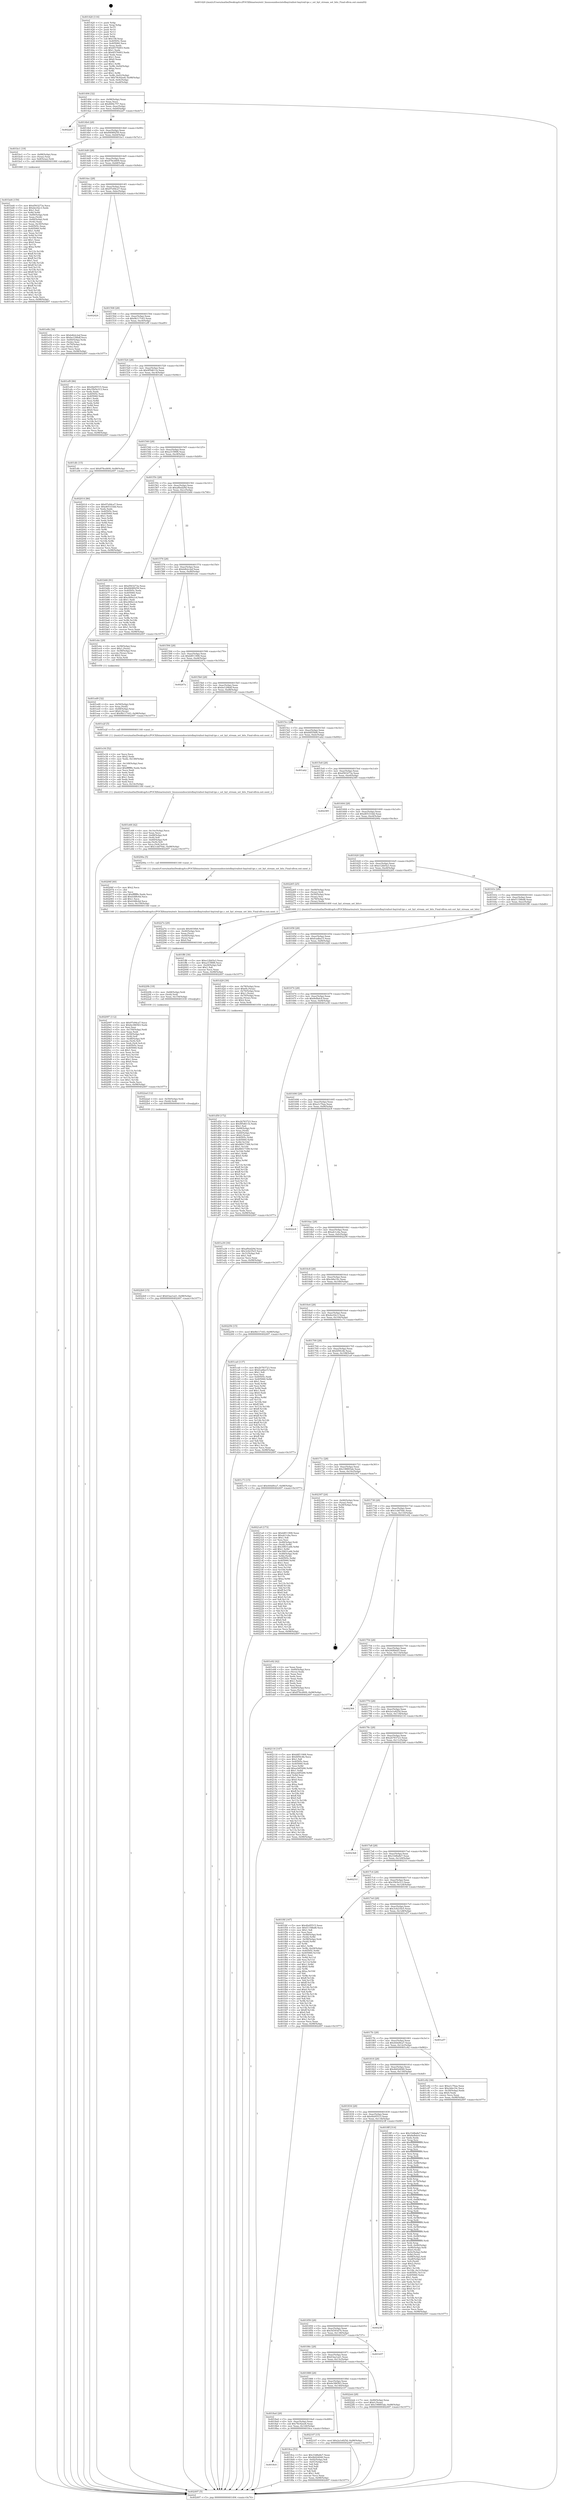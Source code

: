 digraph "0x401420" {
  label = "0x401420 (/mnt/c/Users/mathe/Desktop/tcc/POCII/binaries/extr_linuxsoundsocintelbaytrailsst-baytrail-ipc.c_sst_byt_stream_set_bits_Final-ollvm.out::main(0))"
  labelloc = "t"
  node[shape=record]

  Entry [label="",width=0.3,height=0.3,shape=circle,fillcolor=black,style=filled]
  "0x401494" [label="{
     0x401494 [32]\l
     | [instrs]\l
     &nbsp;&nbsp;0x401494 \<+6\>: mov -0x98(%rbp),%eax\l
     &nbsp;&nbsp;0x40149a \<+2\>: mov %eax,%ecx\l
     &nbsp;&nbsp;0x40149c \<+6\>: sub $0x80f4c757,%ecx\l
     &nbsp;&nbsp;0x4014a2 \<+6\>: mov %eax,-0xac(%rbp)\l
     &nbsp;&nbsp;0x4014a8 \<+6\>: mov %ecx,-0xb0(%rbp)\l
     &nbsp;&nbsp;0x4014ae \<+6\>: je 00000000004022d7 \<main+0xeb7\>\l
  }"]
  "0x4022d7" [label="{
     0x4022d7\l
  }", style=dashed]
  "0x4014b4" [label="{
     0x4014b4 [28]\l
     | [instrs]\l
     &nbsp;&nbsp;0x4014b4 \<+5\>: jmp 00000000004014b9 \<main+0x99\>\l
     &nbsp;&nbsp;0x4014b9 \<+6\>: mov -0xac(%rbp),%eax\l
     &nbsp;&nbsp;0x4014bf \<+5\>: sub $0x84089259,%eax\l
     &nbsp;&nbsp;0x4014c4 \<+6\>: mov %eax,-0xb4(%rbp)\l
     &nbsp;&nbsp;0x4014ca \<+6\>: je 0000000000401bc1 \<main+0x7a1\>\l
  }"]
  Exit [label="",width=0.3,height=0.3,shape=circle,fillcolor=black,style=filled,peripheries=2]
  "0x401bc1" [label="{
     0x401bc1 [19]\l
     | [instrs]\l
     &nbsp;&nbsp;0x401bc1 \<+7\>: mov -0x88(%rbp),%rax\l
     &nbsp;&nbsp;0x401bc8 \<+3\>: mov (%rax),%rax\l
     &nbsp;&nbsp;0x401bcb \<+4\>: mov 0x8(%rax),%rdi\l
     &nbsp;&nbsp;0x401bcf \<+5\>: call 0000000000401060 \<atoi@plt\>\l
     | [calls]\l
     &nbsp;&nbsp;0x401060 \{1\} (unknown)\l
  }"]
  "0x4014d0" [label="{
     0x4014d0 [28]\l
     | [instrs]\l
     &nbsp;&nbsp;0x4014d0 \<+5\>: jmp 00000000004014d5 \<main+0xb5\>\l
     &nbsp;&nbsp;0x4014d5 \<+6\>: mov -0xac(%rbp),%eax\l
     &nbsp;&nbsp;0x4014db \<+5\>: sub $0x878cd409,%eax\l
     &nbsp;&nbsp;0x4014e0 \<+6\>: mov %eax,-0xb8(%rbp)\l
     &nbsp;&nbsp;0x4014e6 \<+6\>: je 0000000000401e0b \<main+0x9eb\>\l
  }"]
  "0x4022b9" [label="{
     0x4022b9 [15]\l
     | [instrs]\l
     &nbsp;&nbsp;0x4022b9 \<+10\>: movl $0x63aa1a21,-0x98(%rbp)\l
     &nbsp;&nbsp;0x4022c3 \<+5\>: jmp 0000000000402497 \<main+0x1077\>\l
  }"]
  "0x401e0b" [label="{
     0x401e0b [36]\l
     | [instrs]\l
     &nbsp;&nbsp;0x401e0b \<+5\>: mov $0xb4b2c2af,%eax\l
     &nbsp;&nbsp;0x401e10 \<+5\>: mov $0xbe129bdf,%ecx\l
     &nbsp;&nbsp;0x401e15 \<+4\>: mov -0x60(%rbp),%rdx\l
     &nbsp;&nbsp;0x401e19 \<+2\>: mov (%rdx),%esi\l
     &nbsp;&nbsp;0x401e1b \<+4\>: mov -0x70(%rbp),%rdx\l
     &nbsp;&nbsp;0x401e1f \<+2\>: cmp (%rdx),%esi\l
     &nbsp;&nbsp;0x401e21 \<+3\>: cmovl %ecx,%eax\l
     &nbsp;&nbsp;0x401e24 \<+6\>: mov %eax,-0x98(%rbp)\l
     &nbsp;&nbsp;0x401e2a \<+5\>: jmp 0000000000402497 \<main+0x1077\>\l
  }"]
  "0x4014ec" [label="{
     0x4014ec [28]\l
     | [instrs]\l
     &nbsp;&nbsp;0x4014ec \<+5\>: jmp 00000000004014f1 \<main+0xd1\>\l
     &nbsp;&nbsp;0x4014f1 \<+6\>: mov -0xac(%rbp),%eax\l
     &nbsp;&nbsp;0x4014f7 \<+5\>: sub $0x97e94ca7,%eax\l
     &nbsp;&nbsp;0x4014fc \<+6\>: mov %eax,-0xbc(%rbp)\l
     &nbsp;&nbsp;0x401502 \<+6\>: je 0000000000402424 \<main+0x1004\>\l
  }"]
  "0x4022ad" [label="{
     0x4022ad [12]\l
     | [instrs]\l
     &nbsp;&nbsp;0x4022ad \<+4\>: mov -0x50(%rbp),%rdi\l
     &nbsp;&nbsp;0x4022b1 \<+3\>: mov (%rdi),%rdi\l
     &nbsp;&nbsp;0x4022b4 \<+5\>: call 0000000000401030 \<free@plt\>\l
     | [calls]\l
     &nbsp;&nbsp;0x401030 \{1\} (unknown)\l
  }"]
  "0x402424" [label="{
     0x402424\l
  }", style=dashed]
  "0x401508" [label="{
     0x401508 [28]\l
     | [instrs]\l
     &nbsp;&nbsp;0x401508 \<+5\>: jmp 000000000040150d \<main+0xed\>\l
     &nbsp;&nbsp;0x40150d \<+6\>: mov -0xac(%rbp),%eax\l
     &nbsp;&nbsp;0x401513 \<+5\>: sub $0x9b117c63,%eax\l
     &nbsp;&nbsp;0x401518 \<+6\>: mov %eax,-0xc0(%rbp)\l
     &nbsp;&nbsp;0x40151e \<+6\>: je 0000000000401ef9 \<main+0xad9\>\l
  }"]
  "0x40229b" [label="{
     0x40229b [18]\l
     | [instrs]\l
     &nbsp;&nbsp;0x40229b \<+4\>: mov -0x68(%rbp),%rdi\l
     &nbsp;&nbsp;0x40229f \<+3\>: mov (%rdi),%rdi\l
     &nbsp;&nbsp;0x4022a2 \<+6\>: mov %eax,-0x154(%rbp)\l
     &nbsp;&nbsp;0x4022a8 \<+5\>: call 0000000000401030 \<free@plt\>\l
     | [calls]\l
     &nbsp;&nbsp;0x401030 \{1\} (unknown)\l
  }"]
  "0x401ef9" [label="{
     0x401ef9 [86]\l
     | [instrs]\l
     &nbsp;&nbsp;0x401ef9 \<+5\>: mov $0x4fa95515,%eax\l
     &nbsp;&nbsp;0x401efe \<+5\>: mov $0x35b5e313,%ecx\l
     &nbsp;&nbsp;0x401f03 \<+2\>: xor %edx,%edx\l
     &nbsp;&nbsp;0x401f05 \<+7\>: mov 0x40505c,%esi\l
     &nbsp;&nbsp;0x401f0c \<+7\>: mov 0x405060,%edi\l
     &nbsp;&nbsp;0x401f13 \<+3\>: sub $0x1,%edx\l
     &nbsp;&nbsp;0x401f16 \<+3\>: mov %esi,%r8d\l
     &nbsp;&nbsp;0x401f19 \<+3\>: add %edx,%r8d\l
     &nbsp;&nbsp;0x401f1c \<+4\>: imul %r8d,%esi\l
     &nbsp;&nbsp;0x401f20 \<+3\>: and $0x1,%esi\l
     &nbsp;&nbsp;0x401f23 \<+3\>: cmp $0x0,%esi\l
     &nbsp;&nbsp;0x401f26 \<+4\>: sete %r9b\l
     &nbsp;&nbsp;0x401f2a \<+3\>: cmp $0xa,%edi\l
     &nbsp;&nbsp;0x401f2d \<+4\>: setl %r10b\l
     &nbsp;&nbsp;0x401f31 \<+3\>: mov %r9b,%r11b\l
     &nbsp;&nbsp;0x401f34 \<+3\>: and %r10b,%r11b\l
     &nbsp;&nbsp;0x401f37 \<+3\>: xor %r10b,%r9b\l
     &nbsp;&nbsp;0x401f3a \<+3\>: or %r9b,%r11b\l
     &nbsp;&nbsp;0x401f3d \<+4\>: test $0x1,%r11b\l
     &nbsp;&nbsp;0x401f41 \<+3\>: cmovne %ecx,%eax\l
     &nbsp;&nbsp;0x401f44 \<+6\>: mov %eax,-0x98(%rbp)\l
     &nbsp;&nbsp;0x401f4a \<+5\>: jmp 0000000000402497 \<main+0x1077\>\l
  }"]
  "0x401524" [label="{
     0x401524 [28]\l
     | [instrs]\l
     &nbsp;&nbsp;0x401524 \<+5\>: jmp 0000000000401529 \<main+0x109\>\l
     &nbsp;&nbsp;0x401529 \<+6\>: mov -0xac(%rbp),%eax\l
     &nbsp;&nbsp;0x40152f \<+5\>: sub $0x9f5d611b,%eax\l
     &nbsp;&nbsp;0x401534 \<+6\>: mov %eax,-0xc4(%rbp)\l
     &nbsp;&nbsp;0x40153a \<+6\>: je 0000000000401dfc \<main+0x9dc\>\l
  }"]
  "0x40227e" [label="{
     0x40227e [29]\l
     | [instrs]\l
     &nbsp;&nbsp;0x40227e \<+10\>: movabs $0x4030b6,%rdi\l
     &nbsp;&nbsp;0x402288 \<+4\>: mov -0x40(%rbp),%rsi\l
     &nbsp;&nbsp;0x40228c \<+2\>: mov %eax,(%rsi)\l
     &nbsp;&nbsp;0x40228e \<+4\>: mov -0x40(%rbp),%rsi\l
     &nbsp;&nbsp;0x402292 \<+2\>: mov (%rsi),%esi\l
     &nbsp;&nbsp;0x402294 \<+2\>: mov $0x0,%al\l
     &nbsp;&nbsp;0x402296 \<+5\>: call 0000000000401040 \<printf@plt\>\l
     | [calls]\l
     &nbsp;&nbsp;0x401040 \{1\} (unknown)\l
  }"]
  "0x401dfc" [label="{
     0x401dfc [15]\l
     | [instrs]\l
     &nbsp;&nbsp;0x401dfc \<+10\>: movl $0x878cd409,-0x98(%rbp)\l
     &nbsp;&nbsp;0x401e06 \<+5\>: jmp 0000000000402497 \<main+0x1077\>\l
  }"]
  "0x401540" [label="{
     0x401540 [28]\l
     | [instrs]\l
     &nbsp;&nbsp;0x401540 \<+5\>: jmp 0000000000401545 \<main+0x125\>\l
     &nbsp;&nbsp;0x401545 \<+6\>: mov -0xac(%rbp),%eax\l
     &nbsp;&nbsp;0x40154b \<+5\>: sub $0xa315f6f6,%eax\l
     &nbsp;&nbsp;0x401550 \<+6\>: mov %eax,-0xc8(%rbp)\l
     &nbsp;&nbsp;0x401556 \<+6\>: je 0000000000402014 \<main+0xbf4\>\l
  }"]
  "0x402097" [label="{
     0x402097 [112]\l
     | [instrs]\l
     &nbsp;&nbsp;0x402097 \<+5\>: mov $0x97e94ca7,%ecx\l
     &nbsp;&nbsp;0x40209c \<+5\>: mov $0x6e386563,%edx\l
     &nbsp;&nbsp;0x4020a1 \<+2\>: xor %esi,%esi\l
     &nbsp;&nbsp;0x4020a3 \<+6\>: mov -0x150(%rbp),%edi\l
     &nbsp;&nbsp;0x4020a9 \<+3\>: imul %eax,%edi\l
     &nbsp;&nbsp;0x4020ac \<+4\>: mov -0x50(%rbp),%r8\l
     &nbsp;&nbsp;0x4020b0 \<+3\>: mov (%r8),%r8\l
     &nbsp;&nbsp;0x4020b3 \<+4\>: mov -0x48(%rbp),%r9\l
     &nbsp;&nbsp;0x4020b7 \<+3\>: movslq (%r9),%r9\l
     &nbsp;&nbsp;0x4020ba \<+4\>: mov %edi,(%r8,%r9,4)\l
     &nbsp;&nbsp;0x4020be \<+7\>: mov 0x40505c,%eax\l
     &nbsp;&nbsp;0x4020c5 \<+7\>: mov 0x405060,%edi\l
     &nbsp;&nbsp;0x4020cc \<+3\>: sub $0x1,%esi\l
     &nbsp;&nbsp;0x4020cf \<+3\>: mov %eax,%r10d\l
     &nbsp;&nbsp;0x4020d2 \<+3\>: add %esi,%r10d\l
     &nbsp;&nbsp;0x4020d5 \<+4\>: imul %r10d,%eax\l
     &nbsp;&nbsp;0x4020d9 \<+3\>: and $0x1,%eax\l
     &nbsp;&nbsp;0x4020dc \<+3\>: cmp $0x0,%eax\l
     &nbsp;&nbsp;0x4020df \<+4\>: sete %r11b\l
     &nbsp;&nbsp;0x4020e3 \<+3\>: cmp $0xa,%edi\l
     &nbsp;&nbsp;0x4020e6 \<+3\>: setl %bl\l
     &nbsp;&nbsp;0x4020e9 \<+3\>: mov %r11b,%r14b\l
     &nbsp;&nbsp;0x4020ec \<+3\>: and %bl,%r14b\l
     &nbsp;&nbsp;0x4020ef \<+3\>: xor %bl,%r11b\l
     &nbsp;&nbsp;0x4020f2 \<+3\>: or %r11b,%r14b\l
     &nbsp;&nbsp;0x4020f5 \<+4\>: test $0x1,%r14b\l
     &nbsp;&nbsp;0x4020f9 \<+3\>: cmovne %edx,%ecx\l
     &nbsp;&nbsp;0x4020fc \<+6\>: mov %ecx,-0x98(%rbp)\l
     &nbsp;&nbsp;0x402102 \<+5\>: jmp 0000000000402497 \<main+0x1077\>\l
  }"]
  "0x402014" [label="{
     0x402014 [86]\l
     | [instrs]\l
     &nbsp;&nbsp;0x402014 \<+5\>: mov $0x97e94ca7,%eax\l
     &nbsp;&nbsp;0x402019 \<+5\>: mov $0xd65333dd,%ecx\l
     &nbsp;&nbsp;0x40201e \<+2\>: xor %edx,%edx\l
     &nbsp;&nbsp;0x402020 \<+7\>: mov 0x40505c,%esi\l
     &nbsp;&nbsp;0x402027 \<+7\>: mov 0x405060,%edi\l
     &nbsp;&nbsp;0x40202e \<+3\>: sub $0x1,%edx\l
     &nbsp;&nbsp;0x402031 \<+3\>: mov %esi,%r8d\l
     &nbsp;&nbsp;0x402034 \<+3\>: add %edx,%r8d\l
     &nbsp;&nbsp;0x402037 \<+4\>: imul %r8d,%esi\l
     &nbsp;&nbsp;0x40203b \<+3\>: and $0x1,%esi\l
     &nbsp;&nbsp;0x40203e \<+3\>: cmp $0x0,%esi\l
     &nbsp;&nbsp;0x402041 \<+4\>: sete %r9b\l
     &nbsp;&nbsp;0x402045 \<+3\>: cmp $0xa,%edi\l
     &nbsp;&nbsp;0x402048 \<+4\>: setl %r10b\l
     &nbsp;&nbsp;0x40204c \<+3\>: mov %r9b,%r11b\l
     &nbsp;&nbsp;0x40204f \<+3\>: and %r10b,%r11b\l
     &nbsp;&nbsp;0x402052 \<+3\>: xor %r10b,%r9b\l
     &nbsp;&nbsp;0x402055 \<+3\>: or %r9b,%r11b\l
     &nbsp;&nbsp;0x402058 \<+4\>: test $0x1,%r11b\l
     &nbsp;&nbsp;0x40205c \<+3\>: cmovne %ecx,%eax\l
     &nbsp;&nbsp;0x40205f \<+6\>: mov %eax,-0x98(%rbp)\l
     &nbsp;&nbsp;0x402065 \<+5\>: jmp 0000000000402497 \<main+0x1077\>\l
  }"]
  "0x40155c" [label="{
     0x40155c [28]\l
     | [instrs]\l
     &nbsp;&nbsp;0x40155c \<+5\>: jmp 0000000000401561 \<main+0x141\>\l
     &nbsp;&nbsp;0x401561 \<+6\>: mov -0xac(%rbp),%eax\l
     &nbsp;&nbsp;0x401567 \<+5\>: sub $0xaf0ed29d,%eax\l
     &nbsp;&nbsp;0x40156c \<+6\>: mov %eax,-0xcc(%rbp)\l
     &nbsp;&nbsp;0x401572 \<+6\>: je 0000000000401b66 \<main+0x746\>\l
  }"]
  "0x40206f" [label="{
     0x40206f [40]\l
     | [instrs]\l
     &nbsp;&nbsp;0x40206f \<+5\>: mov $0x2,%ecx\l
     &nbsp;&nbsp;0x402074 \<+1\>: cltd\l
     &nbsp;&nbsp;0x402075 \<+2\>: idiv %ecx\l
     &nbsp;&nbsp;0x402077 \<+6\>: imul $0xfffffffe,%edx,%ecx\l
     &nbsp;&nbsp;0x40207d \<+6\>: add $0xfcfd8c6d,%ecx\l
     &nbsp;&nbsp;0x402083 \<+3\>: add $0x1,%ecx\l
     &nbsp;&nbsp;0x402086 \<+6\>: sub $0xfcfd8c6d,%ecx\l
     &nbsp;&nbsp;0x40208c \<+6\>: mov %ecx,-0x150(%rbp)\l
     &nbsp;&nbsp;0x402092 \<+5\>: call 0000000000401160 \<next_i\>\l
     | [calls]\l
     &nbsp;&nbsp;0x401160 \{1\} (/mnt/c/Users/mathe/Desktop/tcc/POCII/binaries/extr_linuxsoundsocintelbaytrailsst-baytrail-ipc.c_sst_byt_stream_set_bits_Final-ollvm.out::next_i)\l
  }"]
  "0x401b66" [label="{
     0x401b66 [91]\l
     | [instrs]\l
     &nbsp;&nbsp;0x401b66 \<+5\>: mov $0xd563273a,%eax\l
     &nbsp;&nbsp;0x401b6b \<+5\>: mov $0x84089259,%ecx\l
     &nbsp;&nbsp;0x401b70 \<+7\>: mov 0x40505c,%edx\l
     &nbsp;&nbsp;0x401b77 \<+7\>: mov 0x405060,%esi\l
     &nbsp;&nbsp;0x401b7e \<+2\>: mov %edx,%edi\l
     &nbsp;&nbsp;0x401b80 \<+6\>: add $0xc66fa1cd,%edi\l
     &nbsp;&nbsp;0x401b86 \<+3\>: sub $0x1,%edi\l
     &nbsp;&nbsp;0x401b89 \<+6\>: sub $0xc66fa1cd,%edi\l
     &nbsp;&nbsp;0x401b8f \<+3\>: imul %edi,%edx\l
     &nbsp;&nbsp;0x401b92 \<+3\>: and $0x1,%edx\l
     &nbsp;&nbsp;0x401b95 \<+3\>: cmp $0x0,%edx\l
     &nbsp;&nbsp;0x401b98 \<+4\>: sete %r8b\l
     &nbsp;&nbsp;0x401b9c \<+3\>: cmp $0xa,%esi\l
     &nbsp;&nbsp;0x401b9f \<+4\>: setl %r9b\l
     &nbsp;&nbsp;0x401ba3 \<+3\>: mov %r8b,%r10b\l
     &nbsp;&nbsp;0x401ba6 \<+3\>: and %r9b,%r10b\l
     &nbsp;&nbsp;0x401ba9 \<+3\>: xor %r9b,%r8b\l
     &nbsp;&nbsp;0x401bac \<+3\>: or %r8b,%r10b\l
     &nbsp;&nbsp;0x401baf \<+4\>: test $0x1,%r10b\l
     &nbsp;&nbsp;0x401bb3 \<+3\>: cmovne %ecx,%eax\l
     &nbsp;&nbsp;0x401bb6 \<+6\>: mov %eax,-0x98(%rbp)\l
     &nbsp;&nbsp;0x401bbc \<+5\>: jmp 0000000000402497 \<main+0x1077\>\l
  }"]
  "0x401578" [label="{
     0x401578 [28]\l
     | [instrs]\l
     &nbsp;&nbsp;0x401578 \<+5\>: jmp 000000000040157d \<main+0x15d\>\l
     &nbsp;&nbsp;0x40157d \<+6\>: mov -0xac(%rbp),%eax\l
     &nbsp;&nbsp;0x401583 \<+5\>: sub $0xb4b2c2af,%eax\l
     &nbsp;&nbsp;0x401588 \<+6\>: mov %eax,-0xd0(%rbp)\l
     &nbsp;&nbsp;0x40158e \<+6\>: je 0000000000401ebc \<main+0xa9c\>\l
  }"]
  "0x401ed9" [label="{
     0x401ed9 [32]\l
     | [instrs]\l
     &nbsp;&nbsp;0x401ed9 \<+4\>: mov -0x50(%rbp),%rdi\l
     &nbsp;&nbsp;0x401edd \<+3\>: mov %rax,(%rdi)\l
     &nbsp;&nbsp;0x401ee0 \<+4\>: mov -0x48(%rbp),%rax\l
     &nbsp;&nbsp;0x401ee4 \<+6\>: movl $0x0,(%rax)\l
     &nbsp;&nbsp;0x401eea \<+10\>: movl $0x9b117c63,-0x98(%rbp)\l
     &nbsp;&nbsp;0x401ef4 \<+5\>: jmp 0000000000402497 \<main+0x1077\>\l
  }"]
  "0x401ebc" [label="{
     0x401ebc [29]\l
     | [instrs]\l
     &nbsp;&nbsp;0x401ebc \<+4\>: mov -0x58(%rbp),%rax\l
     &nbsp;&nbsp;0x401ec0 \<+6\>: movl $0x1,(%rax)\l
     &nbsp;&nbsp;0x401ec6 \<+4\>: mov -0x58(%rbp),%rax\l
     &nbsp;&nbsp;0x401eca \<+3\>: movslq (%rax),%rax\l
     &nbsp;&nbsp;0x401ecd \<+4\>: shl $0x2,%rax\l
     &nbsp;&nbsp;0x401ed1 \<+3\>: mov %rax,%rdi\l
     &nbsp;&nbsp;0x401ed4 \<+5\>: call 0000000000401050 \<malloc@plt\>\l
     | [calls]\l
     &nbsp;&nbsp;0x401050 \{1\} (unknown)\l
  }"]
  "0x401594" [label="{
     0x401594 [28]\l
     | [instrs]\l
     &nbsp;&nbsp;0x401594 \<+5\>: jmp 0000000000401599 \<main+0x179\>\l
     &nbsp;&nbsp;0x401599 \<+6\>: mov -0xac(%rbp),%eax\l
     &nbsp;&nbsp;0x40159f \<+5\>: sub $0xb8f11908,%eax\l
     &nbsp;&nbsp;0x4015a4 \<+6\>: mov %eax,-0xd4(%rbp)\l
     &nbsp;&nbsp;0x4015aa \<+6\>: je 000000000040247a \<main+0x105a\>\l
  }"]
  "0x401e68" [label="{
     0x401e68 [42]\l
     | [instrs]\l
     &nbsp;&nbsp;0x401e68 \<+6\>: mov -0x14c(%rbp),%ecx\l
     &nbsp;&nbsp;0x401e6e \<+3\>: imul %eax,%ecx\l
     &nbsp;&nbsp;0x401e71 \<+4\>: mov -0x68(%rbp),%r8\l
     &nbsp;&nbsp;0x401e75 \<+3\>: mov (%r8),%r8\l
     &nbsp;&nbsp;0x401e78 \<+4\>: mov -0x60(%rbp),%r9\l
     &nbsp;&nbsp;0x401e7c \<+3\>: movslq (%r9),%r9\l
     &nbsp;&nbsp;0x401e7f \<+4\>: mov %ecx,(%r8,%r9,4)\l
     &nbsp;&nbsp;0x401e83 \<+10\>: movl $0x1cdd70dc,-0x98(%rbp)\l
     &nbsp;&nbsp;0x401e8d \<+5\>: jmp 0000000000402497 \<main+0x1077\>\l
  }"]
  "0x40247a" [label="{
     0x40247a\l
  }", style=dashed]
  "0x4015b0" [label="{
     0x4015b0 [28]\l
     | [instrs]\l
     &nbsp;&nbsp;0x4015b0 \<+5\>: jmp 00000000004015b5 \<main+0x195\>\l
     &nbsp;&nbsp;0x4015b5 \<+6\>: mov -0xac(%rbp),%eax\l
     &nbsp;&nbsp;0x4015bb \<+5\>: sub $0xbe129bdf,%eax\l
     &nbsp;&nbsp;0x4015c0 \<+6\>: mov %eax,-0xd8(%rbp)\l
     &nbsp;&nbsp;0x4015c6 \<+6\>: je 0000000000401e2f \<main+0xa0f\>\l
  }"]
  "0x401e34" [label="{
     0x401e34 [52]\l
     | [instrs]\l
     &nbsp;&nbsp;0x401e34 \<+2\>: xor %ecx,%ecx\l
     &nbsp;&nbsp;0x401e36 \<+5\>: mov $0x2,%edx\l
     &nbsp;&nbsp;0x401e3b \<+6\>: mov %edx,-0x148(%rbp)\l
     &nbsp;&nbsp;0x401e41 \<+1\>: cltd\l
     &nbsp;&nbsp;0x401e42 \<+6\>: mov -0x148(%rbp),%esi\l
     &nbsp;&nbsp;0x401e48 \<+2\>: idiv %esi\l
     &nbsp;&nbsp;0x401e4a \<+6\>: imul $0xfffffffe,%edx,%edx\l
     &nbsp;&nbsp;0x401e50 \<+2\>: mov %ecx,%edi\l
     &nbsp;&nbsp;0x401e52 \<+2\>: sub %edx,%edi\l
     &nbsp;&nbsp;0x401e54 \<+2\>: mov %ecx,%edx\l
     &nbsp;&nbsp;0x401e56 \<+3\>: sub $0x1,%edx\l
     &nbsp;&nbsp;0x401e59 \<+2\>: add %edx,%edi\l
     &nbsp;&nbsp;0x401e5b \<+2\>: sub %edi,%ecx\l
     &nbsp;&nbsp;0x401e5d \<+6\>: mov %ecx,-0x14c(%rbp)\l
     &nbsp;&nbsp;0x401e63 \<+5\>: call 0000000000401160 \<next_i\>\l
     | [calls]\l
     &nbsp;&nbsp;0x401160 \{1\} (/mnt/c/Users/mathe/Desktop/tcc/POCII/binaries/extr_linuxsoundsocintelbaytrailsst-baytrail-ipc.c_sst_byt_stream_set_bits_Final-ollvm.out::next_i)\l
  }"]
  "0x401e2f" [label="{
     0x401e2f [5]\l
     | [instrs]\l
     &nbsp;&nbsp;0x401e2f \<+5\>: call 0000000000401160 \<next_i\>\l
     | [calls]\l
     &nbsp;&nbsp;0x401160 \{1\} (/mnt/c/Users/mathe/Desktop/tcc/POCII/binaries/extr_linuxsoundsocintelbaytrailsst-baytrail-ipc.c_sst_byt_stream_set_bits_Final-ollvm.out::next_i)\l
  }"]
  "0x4015cc" [label="{
     0x4015cc [28]\l
     | [instrs]\l
     &nbsp;&nbsp;0x4015cc \<+5\>: jmp 00000000004015d1 \<main+0x1b1\>\l
     &nbsp;&nbsp;0x4015d1 \<+6\>: mov -0xac(%rbp),%eax\l
     &nbsp;&nbsp;0x4015d7 \<+5\>: sub $0xbfd55bf6,%eax\l
     &nbsp;&nbsp;0x4015dc \<+6\>: mov %eax,-0xdc(%rbp)\l
     &nbsp;&nbsp;0x4015e2 \<+6\>: je 0000000000401ab2 \<main+0x692\>\l
  }"]
  "0x401d50" [label="{
     0x401d50 [172]\l
     | [instrs]\l
     &nbsp;&nbsp;0x401d50 \<+5\>: mov $0x2b783723,%ecx\l
     &nbsp;&nbsp;0x401d55 \<+5\>: mov $0x9f5d611b,%edx\l
     &nbsp;&nbsp;0x401d5a \<+3\>: mov $0x1,%sil\l
     &nbsp;&nbsp;0x401d5d \<+4\>: mov -0x68(%rbp),%rdi\l
     &nbsp;&nbsp;0x401d61 \<+3\>: mov %rax,(%rdi)\l
     &nbsp;&nbsp;0x401d64 \<+4\>: mov -0x60(%rbp),%rax\l
     &nbsp;&nbsp;0x401d68 \<+6\>: movl $0x0,(%rax)\l
     &nbsp;&nbsp;0x401d6e \<+8\>: mov 0x40505c,%r8d\l
     &nbsp;&nbsp;0x401d76 \<+8\>: mov 0x405060,%r9d\l
     &nbsp;&nbsp;0x401d7e \<+3\>: mov %r8d,%r10d\l
     &nbsp;&nbsp;0x401d81 \<+7\>: add $0x86017399,%r10d\l
     &nbsp;&nbsp;0x401d88 \<+4\>: sub $0x1,%r10d\l
     &nbsp;&nbsp;0x401d8c \<+7\>: sub $0x86017399,%r10d\l
     &nbsp;&nbsp;0x401d93 \<+4\>: imul %r10d,%r8d\l
     &nbsp;&nbsp;0x401d97 \<+4\>: and $0x1,%r8d\l
     &nbsp;&nbsp;0x401d9b \<+4\>: cmp $0x0,%r8d\l
     &nbsp;&nbsp;0x401d9f \<+4\>: sete %r11b\l
     &nbsp;&nbsp;0x401da3 \<+4\>: cmp $0xa,%r9d\l
     &nbsp;&nbsp;0x401da7 \<+3\>: setl %bl\l
     &nbsp;&nbsp;0x401daa \<+3\>: mov %r11b,%r14b\l
     &nbsp;&nbsp;0x401dad \<+4\>: xor $0xff,%r14b\l
     &nbsp;&nbsp;0x401db1 \<+3\>: mov %bl,%r15b\l
     &nbsp;&nbsp;0x401db4 \<+4\>: xor $0xff,%r15b\l
     &nbsp;&nbsp;0x401db8 \<+4\>: xor $0x0,%sil\l
     &nbsp;&nbsp;0x401dbc \<+3\>: mov %r14b,%r12b\l
     &nbsp;&nbsp;0x401dbf \<+4\>: and $0x0,%r12b\l
     &nbsp;&nbsp;0x401dc3 \<+3\>: and %sil,%r11b\l
     &nbsp;&nbsp;0x401dc6 \<+3\>: mov %r15b,%r13b\l
     &nbsp;&nbsp;0x401dc9 \<+4\>: and $0x0,%r13b\l
     &nbsp;&nbsp;0x401dcd \<+3\>: and %sil,%bl\l
     &nbsp;&nbsp;0x401dd0 \<+3\>: or %r11b,%r12b\l
     &nbsp;&nbsp;0x401dd3 \<+3\>: or %bl,%r13b\l
     &nbsp;&nbsp;0x401dd6 \<+3\>: xor %r13b,%r12b\l
     &nbsp;&nbsp;0x401dd9 \<+3\>: or %r15b,%r14b\l
     &nbsp;&nbsp;0x401ddc \<+4\>: xor $0xff,%r14b\l
     &nbsp;&nbsp;0x401de0 \<+4\>: or $0x0,%sil\l
     &nbsp;&nbsp;0x401de4 \<+3\>: and %sil,%r14b\l
     &nbsp;&nbsp;0x401de7 \<+3\>: or %r14b,%r12b\l
     &nbsp;&nbsp;0x401dea \<+4\>: test $0x1,%r12b\l
     &nbsp;&nbsp;0x401dee \<+3\>: cmovne %edx,%ecx\l
     &nbsp;&nbsp;0x401df1 \<+6\>: mov %ecx,-0x98(%rbp)\l
     &nbsp;&nbsp;0x401df7 \<+5\>: jmp 0000000000402497 \<main+0x1077\>\l
  }"]
  "0x401ab2" [label="{
     0x401ab2\l
  }", style=dashed]
  "0x4015e8" [label="{
     0x4015e8 [28]\l
     | [instrs]\l
     &nbsp;&nbsp;0x4015e8 \<+5\>: jmp 00000000004015ed \<main+0x1cd\>\l
     &nbsp;&nbsp;0x4015ed \<+6\>: mov -0xac(%rbp),%eax\l
     &nbsp;&nbsp;0x4015f3 \<+5\>: sub $0xd563273a,%eax\l
     &nbsp;&nbsp;0x4015f8 \<+6\>: mov %eax,-0xe0(%rbp)\l
     &nbsp;&nbsp;0x4015fe \<+6\>: je 0000000000402385 \<main+0xf65\>\l
  }"]
  "0x401bd4" [label="{
     0x401bd4 [159]\l
     | [instrs]\l
     &nbsp;&nbsp;0x401bd4 \<+5\>: mov $0xd563273a,%ecx\l
     &nbsp;&nbsp;0x401bd9 \<+5\>: mov $0xdec02c3,%edx\l
     &nbsp;&nbsp;0x401bde \<+3\>: mov $0x1,%sil\l
     &nbsp;&nbsp;0x401be1 \<+3\>: xor %r8d,%r8d\l
     &nbsp;&nbsp;0x401be4 \<+4\>: mov -0x80(%rbp),%rdi\l
     &nbsp;&nbsp;0x401be8 \<+2\>: mov %eax,(%rdi)\l
     &nbsp;&nbsp;0x401bea \<+4\>: mov -0x80(%rbp),%rdi\l
     &nbsp;&nbsp;0x401bee \<+2\>: mov (%rdi),%eax\l
     &nbsp;&nbsp;0x401bf0 \<+3\>: mov %eax,-0x30(%rbp)\l
     &nbsp;&nbsp;0x401bf3 \<+7\>: mov 0x40505c,%eax\l
     &nbsp;&nbsp;0x401bfa \<+8\>: mov 0x405060,%r9d\l
     &nbsp;&nbsp;0x401c02 \<+4\>: sub $0x1,%r8d\l
     &nbsp;&nbsp;0x401c06 \<+3\>: mov %eax,%r10d\l
     &nbsp;&nbsp;0x401c09 \<+3\>: add %r8d,%r10d\l
     &nbsp;&nbsp;0x401c0c \<+4\>: imul %r10d,%eax\l
     &nbsp;&nbsp;0x401c10 \<+3\>: and $0x1,%eax\l
     &nbsp;&nbsp;0x401c13 \<+3\>: cmp $0x0,%eax\l
     &nbsp;&nbsp;0x401c16 \<+4\>: sete %r11b\l
     &nbsp;&nbsp;0x401c1a \<+4\>: cmp $0xa,%r9d\l
     &nbsp;&nbsp;0x401c1e \<+3\>: setl %bl\l
     &nbsp;&nbsp;0x401c21 \<+3\>: mov %r11b,%r14b\l
     &nbsp;&nbsp;0x401c24 \<+4\>: xor $0xff,%r14b\l
     &nbsp;&nbsp;0x401c28 \<+3\>: mov %bl,%r15b\l
     &nbsp;&nbsp;0x401c2b \<+4\>: xor $0xff,%r15b\l
     &nbsp;&nbsp;0x401c2f \<+4\>: xor $0x1,%sil\l
     &nbsp;&nbsp;0x401c33 \<+3\>: mov %r14b,%r12b\l
     &nbsp;&nbsp;0x401c36 \<+4\>: and $0xff,%r12b\l
     &nbsp;&nbsp;0x401c3a \<+3\>: and %sil,%r11b\l
     &nbsp;&nbsp;0x401c3d \<+3\>: mov %r15b,%r13b\l
     &nbsp;&nbsp;0x401c40 \<+4\>: and $0xff,%r13b\l
     &nbsp;&nbsp;0x401c44 \<+3\>: and %sil,%bl\l
     &nbsp;&nbsp;0x401c47 \<+3\>: or %r11b,%r12b\l
     &nbsp;&nbsp;0x401c4a \<+3\>: or %bl,%r13b\l
     &nbsp;&nbsp;0x401c4d \<+3\>: xor %r13b,%r12b\l
     &nbsp;&nbsp;0x401c50 \<+3\>: or %r15b,%r14b\l
     &nbsp;&nbsp;0x401c53 \<+4\>: xor $0xff,%r14b\l
     &nbsp;&nbsp;0x401c57 \<+4\>: or $0x1,%sil\l
     &nbsp;&nbsp;0x401c5b \<+3\>: and %sil,%r14b\l
     &nbsp;&nbsp;0x401c5e \<+3\>: or %r14b,%r12b\l
     &nbsp;&nbsp;0x401c61 \<+4\>: test $0x1,%r12b\l
     &nbsp;&nbsp;0x401c65 \<+3\>: cmovne %edx,%ecx\l
     &nbsp;&nbsp;0x401c68 \<+6\>: mov %ecx,-0x98(%rbp)\l
     &nbsp;&nbsp;0x401c6e \<+5\>: jmp 0000000000402497 \<main+0x1077\>\l
  }"]
  "0x402385" [label="{
     0x402385\l
  }", style=dashed]
  "0x401604" [label="{
     0x401604 [28]\l
     | [instrs]\l
     &nbsp;&nbsp;0x401604 \<+5\>: jmp 0000000000401609 \<main+0x1e9\>\l
     &nbsp;&nbsp;0x401609 \<+6\>: mov -0xac(%rbp),%eax\l
     &nbsp;&nbsp;0x40160f \<+5\>: sub $0xd65333dd,%eax\l
     &nbsp;&nbsp;0x401614 \<+6\>: mov %eax,-0xe4(%rbp)\l
     &nbsp;&nbsp;0x40161a \<+6\>: je 000000000040206a \<main+0xc4a\>\l
  }"]
  "0x401420" [label="{
     0x401420 [116]\l
     | [instrs]\l
     &nbsp;&nbsp;0x401420 \<+1\>: push %rbp\l
     &nbsp;&nbsp;0x401421 \<+3\>: mov %rsp,%rbp\l
     &nbsp;&nbsp;0x401424 \<+2\>: push %r15\l
     &nbsp;&nbsp;0x401426 \<+2\>: push %r14\l
     &nbsp;&nbsp;0x401428 \<+2\>: push %r13\l
     &nbsp;&nbsp;0x40142a \<+2\>: push %r12\l
     &nbsp;&nbsp;0x40142c \<+1\>: push %rbx\l
     &nbsp;&nbsp;0x40142d \<+7\>: sub $0x158,%rsp\l
     &nbsp;&nbsp;0x401434 \<+7\>: mov 0x40505c,%eax\l
     &nbsp;&nbsp;0x40143b \<+7\>: mov 0x405060,%ecx\l
     &nbsp;&nbsp;0x401442 \<+2\>: mov %eax,%edx\l
     &nbsp;&nbsp;0x401444 \<+6\>: add $0x6f376d03,%edx\l
     &nbsp;&nbsp;0x40144a \<+3\>: sub $0x1,%edx\l
     &nbsp;&nbsp;0x40144d \<+6\>: sub $0x6f376d03,%edx\l
     &nbsp;&nbsp;0x401453 \<+3\>: imul %edx,%eax\l
     &nbsp;&nbsp;0x401456 \<+3\>: and $0x1,%eax\l
     &nbsp;&nbsp;0x401459 \<+3\>: cmp $0x0,%eax\l
     &nbsp;&nbsp;0x40145c \<+4\>: sete %r8b\l
     &nbsp;&nbsp;0x401460 \<+4\>: and $0x1,%r8b\l
     &nbsp;&nbsp;0x401464 \<+7\>: mov %r8b,-0x92(%rbp)\l
     &nbsp;&nbsp;0x40146b \<+3\>: cmp $0xa,%ecx\l
     &nbsp;&nbsp;0x40146e \<+4\>: setl %r8b\l
     &nbsp;&nbsp;0x401472 \<+4\>: and $0x1,%r8b\l
     &nbsp;&nbsp;0x401476 \<+7\>: mov %r8b,-0x91(%rbp)\l
     &nbsp;&nbsp;0x40147d \<+10\>: movl $0x78c92ee8,-0x98(%rbp)\l
     &nbsp;&nbsp;0x401487 \<+6\>: mov %edi,-0x9c(%rbp)\l
     &nbsp;&nbsp;0x40148d \<+7\>: mov %rsi,-0xa8(%rbp)\l
  }"]
  "0x40206a" [label="{
     0x40206a [5]\l
     | [instrs]\l
     &nbsp;&nbsp;0x40206a \<+5\>: call 0000000000401160 \<next_i\>\l
     | [calls]\l
     &nbsp;&nbsp;0x401160 \{1\} (/mnt/c/Users/mathe/Desktop/tcc/POCII/binaries/extr_linuxsoundsocintelbaytrailsst-baytrail-ipc.c_sst_byt_stream_set_bits_Final-ollvm.out::next_i)\l
  }"]
  "0x401620" [label="{
     0x401620 [28]\l
     | [instrs]\l
     &nbsp;&nbsp;0x401620 \<+5\>: jmp 0000000000401625 \<main+0x205\>\l
     &nbsp;&nbsp;0x401625 \<+6\>: mov -0xac(%rbp),%eax\l
     &nbsp;&nbsp;0x40162b \<+5\>: sub $0xe12bb5a3,%eax\l
     &nbsp;&nbsp;0x401630 \<+6\>: mov %eax,-0xe8(%rbp)\l
     &nbsp;&nbsp;0x401636 \<+6\>: je 0000000000402265 \<main+0xe45\>\l
  }"]
  "0x402497" [label="{
     0x402497 [5]\l
     | [instrs]\l
     &nbsp;&nbsp;0x402497 \<+5\>: jmp 0000000000401494 \<main+0x74\>\l
  }"]
  "0x402265" [label="{
     0x402265 [25]\l
     | [instrs]\l
     &nbsp;&nbsp;0x402265 \<+4\>: mov -0x68(%rbp),%rax\l
     &nbsp;&nbsp;0x402269 \<+3\>: mov (%rax),%rdi\l
     &nbsp;&nbsp;0x40226c \<+4\>: mov -0x50(%rbp),%rax\l
     &nbsp;&nbsp;0x402270 \<+3\>: mov (%rax),%rsi\l
     &nbsp;&nbsp;0x402273 \<+4\>: mov -0x78(%rbp),%rax\l
     &nbsp;&nbsp;0x402277 \<+2\>: mov (%rax),%edx\l
     &nbsp;&nbsp;0x402279 \<+5\>: call 0000000000401400 \<sst_byt_stream_set_bits\>\l
     | [calls]\l
     &nbsp;&nbsp;0x401400 \{1\} (/mnt/c/Users/mathe/Desktop/tcc/POCII/binaries/extr_linuxsoundsocintelbaytrailsst-baytrail-ipc.c_sst_byt_stream_set_bits_Final-ollvm.out::sst_byt_stream_set_bits)\l
  }"]
  "0x40163c" [label="{
     0x40163c [28]\l
     | [instrs]\l
     &nbsp;&nbsp;0x40163c \<+5\>: jmp 0000000000401641 \<main+0x221\>\l
     &nbsp;&nbsp;0x401641 \<+6\>: mov -0xac(%rbp),%eax\l
     &nbsp;&nbsp;0x401647 \<+5\>: sub $0xf1158bd8,%eax\l
     &nbsp;&nbsp;0x40164c \<+6\>: mov %eax,-0xec(%rbp)\l
     &nbsp;&nbsp;0x401652 \<+6\>: je 0000000000401ff6 \<main+0xbd6\>\l
  }"]
  "0x4018c0" [label="{
     0x4018c0\l
  }", style=dashed]
  "0x401ff6" [label="{
     0x401ff6 [30]\l
     | [instrs]\l
     &nbsp;&nbsp;0x401ff6 \<+5\>: mov $0xe12bb5a3,%eax\l
     &nbsp;&nbsp;0x401ffb \<+5\>: mov $0xa315f6f6,%ecx\l
     &nbsp;&nbsp;0x402000 \<+3\>: mov -0x29(%rbp),%dl\l
     &nbsp;&nbsp;0x402003 \<+3\>: test $0x1,%dl\l
     &nbsp;&nbsp;0x402006 \<+3\>: cmovne %ecx,%eax\l
     &nbsp;&nbsp;0x402009 \<+6\>: mov %eax,-0x98(%rbp)\l
     &nbsp;&nbsp;0x40200f \<+5\>: jmp 0000000000402497 \<main+0x1077\>\l
  }"]
  "0x401658" [label="{
     0x401658 [28]\l
     | [instrs]\l
     &nbsp;&nbsp;0x401658 \<+5\>: jmp 000000000040165d \<main+0x23d\>\l
     &nbsp;&nbsp;0x40165d \<+6\>: mov -0xac(%rbp),%eax\l
     &nbsp;&nbsp;0x401663 \<+5\>: sub $0xfcadba15,%eax\l
     &nbsp;&nbsp;0x401668 \<+6\>: mov %eax,-0xf0(%rbp)\l
     &nbsp;&nbsp;0x40166e \<+6\>: je 0000000000401d29 \<main+0x909\>\l
  }"]
  "0x4018ca" [label="{
     0x4018ca [53]\l
     | [instrs]\l
     &nbsp;&nbsp;0x4018ca \<+5\>: mov $0x33d8a8e7,%eax\l
     &nbsp;&nbsp;0x4018cf \<+5\>: mov $0x4b024040,%ecx\l
     &nbsp;&nbsp;0x4018d4 \<+6\>: mov -0x92(%rbp),%dl\l
     &nbsp;&nbsp;0x4018da \<+7\>: mov -0x91(%rbp),%sil\l
     &nbsp;&nbsp;0x4018e1 \<+3\>: mov %dl,%dil\l
     &nbsp;&nbsp;0x4018e4 \<+3\>: and %sil,%dil\l
     &nbsp;&nbsp;0x4018e7 \<+3\>: xor %sil,%dl\l
     &nbsp;&nbsp;0x4018ea \<+3\>: or %dl,%dil\l
     &nbsp;&nbsp;0x4018ed \<+4\>: test $0x1,%dil\l
     &nbsp;&nbsp;0x4018f1 \<+3\>: cmovne %ecx,%eax\l
     &nbsp;&nbsp;0x4018f4 \<+6\>: mov %eax,-0x98(%rbp)\l
     &nbsp;&nbsp;0x4018fa \<+5\>: jmp 0000000000402497 \<main+0x1077\>\l
  }"]
  "0x401d29" [label="{
     0x401d29 [39]\l
     | [instrs]\l
     &nbsp;&nbsp;0x401d29 \<+4\>: mov -0x78(%rbp),%rax\l
     &nbsp;&nbsp;0x401d2d \<+6\>: movl $0x64,(%rax)\l
     &nbsp;&nbsp;0x401d33 \<+4\>: mov -0x70(%rbp),%rax\l
     &nbsp;&nbsp;0x401d37 \<+6\>: movl $0x1,(%rax)\l
     &nbsp;&nbsp;0x401d3d \<+4\>: mov -0x70(%rbp),%rax\l
     &nbsp;&nbsp;0x401d41 \<+3\>: movslq (%rax),%rax\l
     &nbsp;&nbsp;0x401d44 \<+4\>: shl $0x2,%rax\l
     &nbsp;&nbsp;0x401d48 \<+3\>: mov %rax,%rdi\l
     &nbsp;&nbsp;0x401d4b \<+5\>: call 0000000000401050 \<malloc@plt\>\l
     | [calls]\l
     &nbsp;&nbsp;0x401050 \{1\} (unknown)\l
  }"]
  "0x401674" [label="{
     0x401674 [28]\l
     | [instrs]\l
     &nbsp;&nbsp;0x401674 \<+5\>: jmp 0000000000401679 \<main+0x259\>\l
     &nbsp;&nbsp;0x401679 \<+6\>: mov -0xac(%rbp),%eax\l
     &nbsp;&nbsp;0x40167f \<+5\>: sub $0x8efbdc9,%eax\l
     &nbsp;&nbsp;0x401684 \<+6\>: mov %eax,-0xf4(%rbp)\l
     &nbsp;&nbsp;0x40168a \<+6\>: je 0000000000401a39 \<main+0x619\>\l
  }"]
  "0x4018a4" [label="{
     0x4018a4 [28]\l
     | [instrs]\l
     &nbsp;&nbsp;0x4018a4 \<+5\>: jmp 00000000004018a9 \<main+0x489\>\l
     &nbsp;&nbsp;0x4018a9 \<+6\>: mov -0xac(%rbp),%eax\l
     &nbsp;&nbsp;0x4018af \<+5\>: sub $0x78c92ee8,%eax\l
     &nbsp;&nbsp;0x4018b4 \<+6\>: mov %eax,-0x144(%rbp)\l
     &nbsp;&nbsp;0x4018ba \<+6\>: je 00000000004018ca \<main+0x4aa\>\l
  }"]
  "0x401a39" [label="{
     0x401a39 [30]\l
     | [instrs]\l
     &nbsp;&nbsp;0x401a39 \<+5\>: mov $0xaf0ed29d,%eax\l
     &nbsp;&nbsp;0x401a3e \<+5\>: mov $0x3c6235e5,%ecx\l
     &nbsp;&nbsp;0x401a43 \<+3\>: mov -0x31(%rbp),%dl\l
     &nbsp;&nbsp;0x401a46 \<+3\>: test $0x1,%dl\l
     &nbsp;&nbsp;0x401a49 \<+3\>: cmovne %ecx,%eax\l
     &nbsp;&nbsp;0x401a4c \<+6\>: mov %eax,-0x98(%rbp)\l
     &nbsp;&nbsp;0x401a52 \<+5\>: jmp 0000000000402497 \<main+0x1077\>\l
  }"]
  "0x401690" [label="{
     0x401690 [28]\l
     | [instrs]\l
     &nbsp;&nbsp;0x401690 \<+5\>: jmp 0000000000401695 \<main+0x275\>\l
     &nbsp;&nbsp;0x401695 \<+6\>: mov -0xac(%rbp),%eax\l
     &nbsp;&nbsp;0x40169b \<+5\>: sub $0xa1c76aa,%eax\l
     &nbsp;&nbsp;0x4016a0 \<+6\>: mov %eax,-0xf8(%rbp)\l
     &nbsp;&nbsp;0x4016a6 \<+6\>: je 00000000004022c8 \<main+0xea8\>\l
  }"]
  "0x402107" [label="{
     0x402107 [15]\l
     | [instrs]\l
     &nbsp;&nbsp;0x402107 \<+10\>: movl $0x2a1e825d,-0x98(%rbp)\l
     &nbsp;&nbsp;0x402111 \<+5\>: jmp 0000000000402497 \<main+0x1077\>\l
  }"]
  "0x4022c8" [label="{
     0x4022c8\l
  }", style=dashed]
  "0x4016ac" [label="{
     0x4016ac [28]\l
     | [instrs]\l
     &nbsp;&nbsp;0x4016ac \<+5\>: jmp 00000000004016b1 \<main+0x291\>\l
     &nbsp;&nbsp;0x4016b1 \<+6\>: mov -0xac(%rbp),%eax\l
     &nbsp;&nbsp;0x4016b7 \<+5\>: sub $0xafc1c6a,%eax\l
     &nbsp;&nbsp;0x4016bc \<+6\>: mov %eax,-0xfc(%rbp)\l
     &nbsp;&nbsp;0x4016c2 \<+6\>: je 0000000000402256 \<main+0xe36\>\l
  }"]
  "0x401888" [label="{
     0x401888 [28]\l
     | [instrs]\l
     &nbsp;&nbsp;0x401888 \<+5\>: jmp 000000000040188d \<main+0x46d\>\l
     &nbsp;&nbsp;0x40188d \<+6\>: mov -0xac(%rbp),%eax\l
     &nbsp;&nbsp;0x401893 \<+5\>: sub $0x6e386563,%eax\l
     &nbsp;&nbsp;0x401898 \<+6\>: mov %eax,-0x140(%rbp)\l
     &nbsp;&nbsp;0x40189e \<+6\>: je 0000000000402107 \<main+0xce7\>\l
  }"]
  "0x402256" [label="{
     0x402256 [15]\l
     | [instrs]\l
     &nbsp;&nbsp;0x402256 \<+10\>: movl $0x9b117c63,-0x98(%rbp)\l
     &nbsp;&nbsp;0x402260 \<+5\>: jmp 0000000000402497 \<main+0x1077\>\l
  }"]
  "0x4016c8" [label="{
     0x4016c8 [28]\l
     | [instrs]\l
     &nbsp;&nbsp;0x4016c8 \<+5\>: jmp 00000000004016cd \<main+0x2ad\>\l
     &nbsp;&nbsp;0x4016cd \<+6\>: mov -0xac(%rbp),%eax\l
     &nbsp;&nbsp;0x4016d3 \<+5\>: sub $0xcb6e19c,%eax\l
     &nbsp;&nbsp;0x4016d8 \<+6\>: mov %eax,-0x100(%rbp)\l
     &nbsp;&nbsp;0x4016de \<+6\>: je 0000000000401ca0 \<main+0x880\>\l
  }"]
  "0x4022eb" [label="{
     0x4022eb [28]\l
     | [instrs]\l
     &nbsp;&nbsp;0x4022eb \<+7\>: mov -0x90(%rbp),%rax\l
     &nbsp;&nbsp;0x4022f2 \<+6\>: movl $0x0,(%rax)\l
     &nbsp;&nbsp;0x4022f8 \<+10\>: movl $0x198893ab,-0x98(%rbp)\l
     &nbsp;&nbsp;0x402302 \<+5\>: jmp 0000000000402497 \<main+0x1077\>\l
  }"]
  "0x401ca0" [label="{
     0x401ca0 [137]\l
     | [instrs]\l
     &nbsp;&nbsp;0x401ca0 \<+5\>: mov $0x2b783723,%eax\l
     &nbsp;&nbsp;0x401ca5 \<+5\>: mov $0xfcadba15,%ecx\l
     &nbsp;&nbsp;0x401caa \<+2\>: mov $0x1,%dl\l
     &nbsp;&nbsp;0x401cac \<+2\>: xor %esi,%esi\l
     &nbsp;&nbsp;0x401cae \<+7\>: mov 0x40505c,%edi\l
     &nbsp;&nbsp;0x401cb5 \<+8\>: mov 0x405060,%r8d\l
     &nbsp;&nbsp;0x401cbd \<+3\>: sub $0x1,%esi\l
     &nbsp;&nbsp;0x401cc0 \<+3\>: mov %edi,%r9d\l
     &nbsp;&nbsp;0x401cc3 \<+3\>: add %esi,%r9d\l
     &nbsp;&nbsp;0x401cc6 \<+4\>: imul %r9d,%edi\l
     &nbsp;&nbsp;0x401cca \<+3\>: and $0x1,%edi\l
     &nbsp;&nbsp;0x401ccd \<+3\>: cmp $0x0,%edi\l
     &nbsp;&nbsp;0x401cd0 \<+4\>: sete %r10b\l
     &nbsp;&nbsp;0x401cd4 \<+4\>: cmp $0xa,%r8d\l
     &nbsp;&nbsp;0x401cd8 \<+4\>: setl %r11b\l
     &nbsp;&nbsp;0x401cdc \<+3\>: mov %r10b,%bl\l
     &nbsp;&nbsp;0x401cdf \<+3\>: xor $0xff,%bl\l
     &nbsp;&nbsp;0x401ce2 \<+3\>: mov %r11b,%r14b\l
     &nbsp;&nbsp;0x401ce5 \<+4\>: xor $0xff,%r14b\l
     &nbsp;&nbsp;0x401ce9 \<+3\>: xor $0x1,%dl\l
     &nbsp;&nbsp;0x401cec \<+3\>: mov %bl,%r15b\l
     &nbsp;&nbsp;0x401cef \<+4\>: and $0xff,%r15b\l
     &nbsp;&nbsp;0x401cf3 \<+3\>: and %dl,%r10b\l
     &nbsp;&nbsp;0x401cf6 \<+3\>: mov %r14b,%r12b\l
     &nbsp;&nbsp;0x401cf9 \<+4\>: and $0xff,%r12b\l
     &nbsp;&nbsp;0x401cfd \<+3\>: and %dl,%r11b\l
     &nbsp;&nbsp;0x401d00 \<+3\>: or %r10b,%r15b\l
     &nbsp;&nbsp;0x401d03 \<+3\>: or %r11b,%r12b\l
     &nbsp;&nbsp;0x401d06 \<+3\>: xor %r12b,%r15b\l
     &nbsp;&nbsp;0x401d09 \<+3\>: or %r14b,%bl\l
     &nbsp;&nbsp;0x401d0c \<+3\>: xor $0xff,%bl\l
     &nbsp;&nbsp;0x401d0f \<+3\>: or $0x1,%dl\l
     &nbsp;&nbsp;0x401d12 \<+2\>: and %dl,%bl\l
     &nbsp;&nbsp;0x401d14 \<+3\>: or %bl,%r15b\l
     &nbsp;&nbsp;0x401d17 \<+4\>: test $0x1,%r15b\l
     &nbsp;&nbsp;0x401d1b \<+3\>: cmovne %ecx,%eax\l
     &nbsp;&nbsp;0x401d1e \<+6\>: mov %eax,-0x98(%rbp)\l
     &nbsp;&nbsp;0x401d24 \<+5\>: jmp 0000000000402497 \<main+0x1077\>\l
  }"]
  "0x4016e4" [label="{
     0x4016e4 [28]\l
     | [instrs]\l
     &nbsp;&nbsp;0x4016e4 \<+5\>: jmp 00000000004016e9 \<main+0x2c9\>\l
     &nbsp;&nbsp;0x4016e9 \<+6\>: mov -0xac(%rbp),%eax\l
     &nbsp;&nbsp;0x4016ef \<+5\>: sub $0xdec02c3,%eax\l
     &nbsp;&nbsp;0x4016f4 \<+6\>: mov %eax,-0x104(%rbp)\l
     &nbsp;&nbsp;0x4016fa \<+6\>: je 0000000000401c73 \<main+0x853\>\l
  }"]
  "0x40186c" [label="{
     0x40186c [28]\l
     | [instrs]\l
     &nbsp;&nbsp;0x40186c \<+5\>: jmp 0000000000401871 \<main+0x451\>\l
     &nbsp;&nbsp;0x401871 \<+6\>: mov -0xac(%rbp),%eax\l
     &nbsp;&nbsp;0x401877 \<+5\>: sub $0x63aa1a21,%eax\l
     &nbsp;&nbsp;0x40187c \<+6\>: mov %eax,-0x13c(%rbp)\l
     &nbsp;&nbsp;0x401882 \<+6\>: je 00000000004022eb \<main+0xecb\>\l
  }"]
  "0x401c73" [label="{
     0x401c73 [15]\l
     | [instrs]\l
     &nbsp;&nbsp;0x401c73 \<+10\>: movl $0x444d9ca7,-0x98(%rbp)\l
     &nbsp;&nbsp;0x401c7d \<+5\>: jmp 0000000000402497 \<main+0x1077\>\l
  }"]
  "0x401700" [label="{
     0x401700 [28]\l
     | [instrs]\l
     &nbsp;&nbsp;0x401700 \<+5\>: jmp 0000000000401705 \<main+0x2e5\>\l
     &nbsp;&nbsp;0x401705 \<+6\>: mov -0xac(%rbp),%eax\l
     &nbsp;&nbsp;0x40170b \<+5\>: sub $0xfd50c4b,%eax\l
     &nbsp;&nbsp;0x401710 \<+6\>: mov %eax,-0x108(%rbp)\l
     &nbsp;&nbsp;0x401716 \<+6\>: je 00000000004021a9 \<main+0xd89\>\l
  }"]
  "0x401b57" [label="{
     0x401b57\l
  }", style=dashed]
  "0x4021a9" [label="{
     0x4021a9 [173]\l
     | [instrs]\l
     &nbsp;&nbsp;0x4021a9 \<+5\>: mov $0xb8f11908,%eax\l
     &nbsp;&nbsp;0x4021ae \<+5\>: mov $0xafc1c6a,%ecx\l
     &nbsp;&nbsp;0x4021b3 \<+2\>: mov $0x1,%dl\l
     &nbsp;&nbsp;0x4021b5 \<+2\>: xor %esi,%esi\l
     &nbsp;&nbsp;0x4021b7 \<+4\>: mov -0x48(%rbp),%rdi\l
     &nbsp;&nbsp;0x4021bb \<+3\>: mov (%rdi),%r8d\l
     &nbsp;&nbsp;0x4021be \<+7\>: sub $0x30831a66,%r8d\l
     &nbsp;&nbsp;0x4021c5 \<+4\>: add $0x1,%r8d\l
     &nbsp;&nbsp;0x4021c9 \<+7\>: add $0x30831a66,%r8d\l
     &nbsp;&nbsp;0x4021d0 \<+4\>: mov -0x48(%rbp),%rdi\l
     &nbsp;&nbsp;0x4021d4 \<+3\>: mov %r8d,(%rdi)\l
     &nbsp;&nbsp;0x4021d7 \<+8\>: mov 0x40505c,%r8d\l
     &nbsp;&nbsp;0x4021df \<+8\>: mov 0x405060,%r9d\l
     &nbsp;&nbsp;0x4021e7 \<+3\>: sub $0x1,%esi\l
     &nbsp;&nbsp;0x4021ea \<+3\>: mov %r8d,%r10d\l
     &nbsp;&nbsp;0x4021ed \<+3\>: add %esi,%r10d\l
     &nbsp;&nbsp;0x4021f0 \<+4\>: imul %r10d,%r8d\l
     &nbsp;&nbsp;0x4021f4 \<+4\>: and $0x1,%r8d\l
     &nbsp;&nbsp;0x4021f8 \<+4\>: cmp $0x0,%r8d\l
     &nbsp;&nbsp;0x4021fc \<+4\>: sete %r11b\l
     &nbsp;&nbsp;0x402200 \<+4\>: cmp $0xa,%r9d\l
     &nbsp;&nbsp;0x402204 \<+3\>: setl %bl\l
     &nbsp;&nbsp;0x402207 \<+3\>: mov %r11b,%r14b\l
     &nbsp;&nbsp;0x40220a \<+4\>: xor $0xff,%r14b\l
     &nbsp;&nbsp;0x40220e \<+3\>: mov %bl,%r15b\l
     &nbsp;&nbsp;0x402211 \<+4\>: xor $0xff,%r15b\l
     &nbsp;&nbsp;0x402215 \<+3\>: xor $0x0,%dl\l
     &nbsp;&nbsp;0x402218 \<+3\>: mov %r14b,%r12b\l
     &nbsp;&nbsp;0x40221b \<+4\>: and $0x0,%r12b\l
     &nbsp;&nbsp;0x40221f \<+3\>: and %dl,%r11b\l
     &nbsp;&nbsp;0x402222 \<+3\>: mov %r15b,%r13b\l
     &nbsp;&nbsp;0x402225 \<+4\>: and $0x0,%r13b\l
     &nbsp;&nbsp;0x402229 \<+2\>: and %dl,%bl\l
     &nbsp;&nbsp;0x40222b \<+3\>: or %r11b,%r12b\l
     &nbsp;&nbsp;0x40222e \<+3\>: or %bl,%r13b\l
     &nbsp;&nbsp;0x402231 \<+3\>: xor %r13b,%r12b\l
     &nbsp;&nbsp;0x402234 \<+3\>: or %r15b,%r14b\l
     &nbsp;&nbsp;0x402237 \<+4\>: xor $0xff,%r14b\l
     &nbsp;&nbsp;0x40223b \<+3\>: or $0x0,%dl\l
     &nbsp;&nbsp;0x40223e \<+3\>: and %dl,%r14b\l
     &nbsp;&nbsp;0x402241 \<+3\>: or %r14b,%r12b\l
     &nbsp;&nbsp;0x402244 \<+4\>: test $0x1,%r12b\l
     &nbsp;&nbsp;0x402248 \<+3\>: cmovne %ecx,%eax\l
     &nbsp;&nbsp;0x40224b \<+6\>: mov %eax,-0x98(%rbp)\l
     &nbsp;&nbsp;0x402251 \<+5\>: jmp 0000000000402497 \<main+0x1077\>\l
  }"]
  "0x40171c" [label="{
     0x40171c [28]\l
     | [instrs]\l
     &nbsp;&nbsp;0x40171c \<+5\>: jmp 0000000000401721 \<main+0x301\>\l
     &nbsp;&nbsp;0x401721 \<+6\>: mov -0xac(%rbp),%eax\l
     &nbsp;&nbsp;0x401727 \<+5\>: sub $0x198893ab,%eax\l
     &nbsp;&nbsp;0x40172c \<+6\>: mov %eax,-0x10c(%rbp)\l
     &nbsp;&nbsp;0x401732 \<+6\>: je 0000000000402307 \<main+0xee7\>\l
  }"]
  "0x401850" [label="{
     0x401850 [28]\l
     | [instrs]\l
     &nbsp;&nbsp;0x401850 \<+5\>: jmp 0000000000401855 \<main+0x435\>\l
     &nbsp;&nbsp;0x401855 \<+6\>: mov -0xac(%rbp),%eax\l
     &nbsp;&nbsp;0x40185b \<+5\>: sub $0x5d393d74,%eax\l
     &nbsp;&nbsp;0x401860 \<+6\>: mov %eax,-0x138(%rbp)\l
     &nbsp;&nbsp;0x401866 \<+6\>: je 0000000000401b57 \<main+0x737\>\l
  }"]
  "0x402307" [label="{
     0x402307 [24]\l
     | [instrs]\l
     &nbsp;&nbsp;0x402307 \<+7\>: mov -0x90(%rbp),%rax\l
     &nbsp;&nbsp;0x40230e \<+2\>: mov (%rax),%eax\l
     &nbsp;&nbsp;0x402310 \<+4\>: lea -0x28(%rbp),%rsp\l
     &nbsp;&nbsp;0x402314 \<+1\>: pop %rbx\l
     &nbsp;&nbsp;0x402315 \<+2\>: pop %r12\l
     &nbsp;&nbsp;0x402317 \<+2\>: pop %r13\l
     &nbsp;&nbsp;0x402319 \<+2\>: pop %r14\l
     &nbsp;&nbsp;0x40231b \<+2\>: pop %r15\l
     &nbsp;&nbsp;0x40231d \<+1\>: pop %rbp\l
     &nbsp;&nbsp;0x40231e \<+1\>: ret\l
  }"]
  "0x401738" [label="{
     0x401738 [28]\l
     | [instrs]\l
     &nbsp;&nbsp;0x401738 \<+5\>: jmp 000000000040173d \<main+0x31d\>\l
     &nbsp;&nbsp;0x40173d \<+6\>: mov -0xac(%rbp),%eax\l
     &nbsp;&nbsp;0x401743 \<+5\>: sub $0x1cdd70dc,%eax\l
     &nbsp;&nbsp;0x401748 \<+6\>: mov %eax,-0x110(%rbp)\l
     &nbsp;&nbsp;0x40174e \<+6\>: je 0000000000401e92 \<main+0xa72\>\l
  }"]
  "0x4023ff" [label="{
     0x4023ff\l
  }", style=dashed]
  "0x401e92" [label="{
     0x401e92 [42]\l
     | [instrs]\l
     &nbsp;&nbsp;0x401e92 \<+2\>: xor %eax,%eax\l
     &nbsp;&nbsp;0x401e94 \<+4\>: mov -0x60(%rbp),%rcx\l
     &nbsp;&nbsp;0x401e98 \<+2\>: mov (%rcx),%edx\l
     &nbsp;&nbsp;0x401e9a \<+2\>: mov %eax,%esi\l
     &nbsp;&nbsp;0x401e9c \<+2\>: sub %edx,%esi\l
     &nbsp;&nbsp;0x401e9e \<+2\>: mov %eax,%edx\l
     &nbsp;&nbsp;0x401ea0 \<+3\>: sub $0x1,%edx\l
     &nbsp;&nbsp;0x401ea3 \<+2\>: add %edx,%esi\l
     &nbsp;&nbsp;0x401ea5 \<+2\>: sub %esi,%eax\l
     &nbsp;&nbsp;0x401ea7 \<+4\>: mov -0x60(%rbp),%rcx\l
     &nbsp;&nbsp;0x401eab \<+2\>: mov %eax,(%rcx)\l
     &nbsp;&nbsp;0x401ead \<+10\>: movl $0x878cd409,-0x98(%rbp)\l
     &nbsp;&nbsp;0x401eb7 \<+5\>: jmp 0000000000402497 \<main+0x1077\>\l
  }"]
  "0x401754" [label="{
     0x401754 [28]\l
     | [instrs]\l
     &nbsp;&nbsp;0x401754 \<+5\>: jmp 0000000000401759 \<main+0x339\>\l
     &nbsp;&nbsp;0x401759 \<+6\>: mov -0xac(%rbp),%eax\l
     &nbsp;&nbsp;0x40175f \<+5\>: sub $0x24dfdeb5,%eax\l
     &nbsp;&nbsp;0x401764 \<+6\>: mov %eax,-0x114(%rbp)\l
     &nbsp;&nbsp;0x40176a \<+6\>: je 0000000000402364 \<main+0xf44\>\l
  }"]
  "0x401834" [label="{
     0x401834 [28]\l
     | [instrs]\l
     &nbsp;&nbsp;0x401834 \<+5\>: jmp 0000000000401839 \<main+0x419\>\l
     &nbsp;&nbsp;0x401839 \<+6\>: mov -0xac(%rbp),%eax\l
     &nbsp;&nbsp;0x40183f \<+5\>: sub $0x4fa95515,%eax\l
     &nbsp;&nbsp;0x401844 \<+6\>: mov %eax,-0x134(%rbp)\l
     &nbsp;&nbsp;0x40184a \<+6\>: je 00000000004023ff \<main+0xfdf\>\l
  }"]
  "0x402364" [label="{
     0x402364\l
  }", style=dashed]
  "0x401770" [label="{
     0x401770 [28]\l
     | [instrs]\l
     &nbsp;&nbsp;0x401770 \<+5\>: jmp 0000000000401775 \<main+0x355\>\l
     &nbsp;&nbsp;0x401775 \<+6\>: mov -0xac(%rbp),%eax\l
     &nbsp;&nbsp;0x40177b \<+5\>: sub $0x2a1e825d,%eax\l
     &nbsp;&nbsp;0x401780 \<+6\>: mov %eax,-0x118(%rbp)\l
     &nbsp;&nbsp;0x401786 \<+6\>: je 0000000000402116 \<main+0xcf6\>\l
  }"]
  "0x4018ff" [label="{
     0x4018ff [314]\l
     | [instrs]\l
     &nbsp;&nbsp;0x4018ff \<+5\>: mov $0x33d8a8e7,%eax\l
     &nbsp;&nbsp;0x401904 \<+5\>: mov $0x8efbdc9,%ecx\l
     &nbsp;&nbsp;0x401909 \<+2\>: xor %edx,%edx\l
     &nbsp;&nbsp;0x40190b \<+3\>: mov %rsp,%rsi\l
     &nbsp;&nbsp;0x40190e \<+4\>: add $0xfffffffffffffff0,%rsi\l
     &nbsp;&nbsp;0x401912 \<+3\>: mov %rsi,%rsp\l
     &nbsp;&nbsp;0x401915 \<+7\>: mov %rsi,-0x90(%rbp)\l
     &nbsp;&nbsp;0x40191c \<+3\>: mov %rsp,%rsi\l
     &nbsp;&nbsp;0x40191f \<+4\>: add $0xfffffffffffffff0,%rsi\l
     &nbsp;&nbsp;0x401923 \<+3\>: mov %rsi,%rsp\l
     &nbsp;&nbsp;0x401926 \<+3\>: mov %rsp,%rdi\l
     &nbsp;&nbsp;0x401929 \<+4\>: add $0xfffffffffffffff0,%rdi\l
     &nbsp;&nbsp;0x40192d \<+3\>: mov %rdi,%rsp\l
     &nbsp;&nbsp;0x401930 \<+7\>: mov %rdi,-0x88(%rbp)\l
     &nbsp;&nbsp;0x401937 \<+3\>: mov %rsp,%rdi\l
     &nbsp;&nbsp;0x40193a \<+4\>: add $0xfffffffffffffff0,%rdi\l
     &nbsp;&nbsp;0x40193e \<+3\>: mov %rdi,%rsp\l
     &nbsp;&nbsp;0x401941 \<+4\>: mov %rdi,-0x80(%rbp)\l
     &nbsp;&nbsp;0x401945 \<+3\>: mov %rsp,%rdi\l
     &nbsp;&nbsp;0x401948 \<+4\>: add $0xfffffffffffffff0,%rdi\l
     &nbsp;&nbsp;0x40194c \<+3\>: mov %rdi,%rsp\l
     &nbsp;&nbsp;0x40194f \<+4\>: mov %rdi,-0x78(%rbp)\l
     &nbsp;&nbsp;0x401953 \<+3\>: mov %rsp,%rdi\l
     &nbsp;&nbsp;0x401956 \<+4\>: add $0xfffffffffffffff0,%rdi\l
     &nbsp;&nbsp;0x40195a \<+3\>: mov %rdi,%rsp\l
     &nbsp;&nbsp;0x40195d \<+4\>: mov %rdi,-0x70(%rbp)\l
     &nbsp;&nbsp;0x401961 \<+3\>: mov %rsp,%rdi\l
     &nbsp;&nbsp;0x401964 \<+4\>: add $0xfffffffffffffff0,%rdi\l
     &nbsp;&nbsp;0x401968 \<+3\>: mov %rdi,%rsp\l
     &nbsp;&nbsp;0x40196b \<+4\>: mov %rdi,-0x68(%rbp)\l
     &nbsp;&nbsp;0x40196f \<+3\>: mov %rsp,%rdi\l
     &nbsp;&nbsp;0x401972 \<+4\>: add $0xfffffffffffffff0,%rdi\l
     &nbsp;&nbsp;0x401976 \<+3\>: mov %rdi,%rsp\l
     &nbsp;&nbsp;0x401979 \<+4\>: mov %rdi,-0x60(%rbp)\l
     &nbsp;&nbsp;0x40197d \<+3\>: mov %rsp,%rdi\l
     &nbsp;&nbsp;0x401980 \<+4\>: add $0xfffffffffffffff0,%rdi\l
     &nbsp;&nbsp;0x401984 \<+3\>: mov %rdi,%rsp\l
     &nbsp;&nbsp;0x401987 \<+4\>: mov %rdi,-0x58(%rbp)\l
     &nbsp;&nbsp;0x40198b \<+3\>: mov %rsp,%rdi\l
     &nbsp;&nbsp;0x40198e \<+4\>: add $0xfffffffffffffff0,%rdi\l
     &nbsp;&nbsp;0x401992 \<+3\>: mov %rdi,%rsp\l
     &nbsp;&nbsp;0x401995 \<+4\>: mov %rdi,-0x50(%rbp)\l
     &nbsp;&nbsp;0x401999 \<+3\>: mov %rsp,%rdi\l
     &nbsp;&nbsp;0x40199c \<+4\>: add $0xfffffffffffffff0,%rdi\l
     &nbsp;&nbsp;0x4019a0 \<+3\>: mov %rdi,%rsp\l
     &nbsp;&nbsp;0x4019a3 \<+4\>: mov %rdi,-0x48(%rbp)\l
     &nbsp;&nbsp;0x4019a7 \<+3\>: mov %rsp,%rdi\l
     &nbsp;&nbsp;0x4019aa \<+4\>: add $0xfffffffffffffff0,%rdi\l
     &nbsp;&nbsp;0x4019ae \<+3\>: mov %rdi,%rsp\l
     &nbsp;&nbsp;0x4019b1 \<+4\>: mov %rdi,-0x40(%rbp)\l
     &nbsp;&nbsp;0x4019b5 \<+7\>: mov -0x90(%rbp),%rdi\l
     &nbsp;&nbsp;0x4019bc \<+6\>: movl $0x0,(%rdi)\l
     &nbsp;&nbsp;0x4019c2 \<+7\>: mov -0x9c(%rbp),%r8d\l
     &nbsp;&nbsp;0x4019c9 \<+3\>: mov %r8d,(%rsi)\l
     &nbsp;&nbsp;0x4019cc \<+7\>: mov -0x88(%rbp),%rdi\l
     &nbsp;&nbsp;0x4019d3 \<+7\>: mov -0xa8(%rbp),%r9\l
     &nbsp;&nbsp;0x4019da \<+3\>: mov %r9,(%rdi)\l
     &nbsp;&nbsp;0x4019dd \<+3\>: cmpl $0x2,(%rsi)\l
     &nbsp;&nbsp;0x4019e0 \<+4\>: setne %r10b\l
     &nbsp;&nbsp;0x4019e4 \<+4\>: and $0x1,%r10b\l
     &nbsp;&nbsp;0x4019e8 \<+4\>: mov %r10b,-0x31(%rbp)\l
     &nbsp;&nbsp;0x4019ec \<+8\>: mov 0x40505c,%r11d\l
     &nbsp;&nbsp;0x4019f4 \<+7\>: mov 0x405060,%ebx\l
     &nbsp;&nbsp;0x4019fb \<+3\>: sub $0x1,%edx\l
     &nbsp;&nbsp;0x4019fe \<+3\>: mov %r11d,%r14d\l
     &nbsp;&nbsp;0x401a01 \<+3\>: add %edx,%r14d\l
     &nbsp;&nbsp;0x401a04 \<+4\>: imul %r14d,%r11d\l
     &nbsp;&nbsp;0x401a08 \<+4\>: and $0x1,%r11d\l
     &nbsp;&nbsp;0x401a0c \<+4\>: cmp $0x0,%r11d\l
     &nbsp;&nbsp;0x401a10 \<+4\>: sete %r10b\l
     &nbsp;&nbsp;0x401a14 \<+3\>: cmp $0xa,%ebx\l
     &nbsp;&nbsp;0x401a17 \<+4\>: setl %r15b\l
     &nbsp;&nbsp;0x401a1b \<+3\>: mov %r10b,%r12b\l
     &nbsp;&nbsp;0x401a1e \<+3\>: and %r15b,%r12b\l
     &nbsp;&nbsp;0x401a21 \<+3\>: xor %r15b,%r10b\l
     &nbsp;&nbsp;0x401a24 \<+3\>: or %r10b,%r12b\l
     &nbsp;&nbsp;0x401a27 \<+4\>: test $0x1,%r12b\l
     &nbsp;&nbsp;0x401a2b \<+3\>: cmovne %ecx,%eax\l
     &nbsp;&nbsp;0x401a2e \<+6\>: mov %eax,-0x98(%rbp)\l
     &nbsp;&nbsp;0x401a34 \<+5\>: jmp 0000000000402497 \<main+0x1077\>\l
  }"]
  "0x402116" [label="{
     0x402116 [147]\l
     | [instrs]\l
     &nbsp;&nbsp;0x402116 \<+5\>: mov $0xb8f11908,%eax\l
     &nbsp;&nbsp;0x40211b \<+5\>: mov $0xfd50c4b,%ecx\l
     &nbsp;&nbsp;0x402120 \<+2\>: mov $0x1,%dl\l
     &nbsp;&nbsp;0x402122 \<+7\>: mov 0x40505c,%esi\l
     &nbsp;&nbsp;0x402129 \<+7\>: mov 0x405060,%edi\l
     &nbsp;&nbsp;0x402130 \<+3\>: mov %esi,%r8d\l
     &nbsp;&nbsp;0x402133 \<+7\>: add $0xacb85266,%r8d\l
     &nbsp;&nbsp;0x40213a \<+4\>: sub $0x1,%r8d\l
     &nbsp;&nbsp;0x40213e \<+7\>: sub $0xacb85266,%r8d\l
     &nbsp;&nbsp;0x402145 \<+4\>: imul %r8d,%esi\l
     &nbsp;&nbsp;0x402149 \<+3\>: and $0x1,%esi\l
     &nbsp;&nbsp;0x40214c \<+3\>: cmp $0x0,%esi\l
     &nbsp;&nbsp;0x40214f \<+4\>: sete %r9b\l
     &nbsp;&nbsp;0x402153 \<+3\>: cmp $0xa,%edi\l
     &nbsp;&nbsp;0x402156 \<+4\>: setl %r10b\l
     &nbsp;&nbsp;0x40215a \<+3\>: mov %r9b,%r11b\l
     &nbsp;&nbsp;0x40215d \<+4\>: xor $0xff,%r11b\l
     &nbsp;&nbsp;0x402161 \<+3\>: mov %r10b,%bl\l
     &nbsp;&nbsp;0x402164 \<+3\>: xor $0xff,%bl\l
     &nbsp;&nbsp;0x402167 \<+3\>: xor $0x0,%dl\l
     &nbsp;&nbsp;0x40216a \<+3\>: mov %r11b,%r14b\l
     &nbsp;&nbsp;0x40216d \<+4\>: and $0x0,%r14b\l
     &nbsp;&nbsp;0x402171 \<+3\>: and %dl,%r9b\l
     &nbsp;&nbsp;0x402174 \<+3\>: mov %bl,%r15b\l
     &nbsp;&nbsp;0x402177 \<+4\>: and $0x0,%r15b\l
     &nbsp;&nbsp;0x40217b \<+3\>: and %dl,%r10b\l
     &nbsp;&nbsp;0x40217e \<+3\>: or %r9b,%r14b\l
     &nbsp;&nbsp;0x402181 \<+3\>: or %r10b,%r15b\l
     &nbsp;&nbsp;0x402184 \<+3\>: xor %r15b,%r14b\l
     &nbsp;&nbsp;0x402187 \<+3\>: or %bl,%r11b\l
     &nbsp;&nbsp;0x40218a \<+4\>: xor $0xff,%r11b\l
     &nbsp;&nbsp;0x40218e \<+3\>: or $0x0,%dl\l
     &nbsp;&nbsp;0x402191 \<+3\>: and %dl,%r11b\l
     &nbsp;&nbsp;0x402194 \<+3\>: or %r11b,%r14b\l
     &nbsp;&nbsp;0x402197 \<+4\>: test $0x1,%r14b\l
     &nbsp;&nbsp;0x40219b \<+3\>: cmovne %ecx,%eax\l
     &nbsp;&nbsp;0x40219e \<+6\>: mov %eax,-0x98(%rbp)\l
     &nbsp;&nbsp;0x4021a4 \<+5\>: jmp 0000000000402497 \<main+0x1077\>\l
  }"]
  "0x40178c" [label="{
     0x40178c [28]\l
     | [instrs]\l
     &nbsp;&nbsp;0x40178c \<+5\>: jmp 0000000000401791 \<main+0x371\>\l
     &nbsp;&nbsp;0x401791 \<+6\>: mov -0xac(%rbp),%eax\l
     &nbsp;&nbsp;0x401797 \<+5\>: sub $0x2b783723,%eax\l
     &nbsp;&nbsp;0x40179c \<+6\>: mov %eax,-0x11c(%rbp)\l
     &nbsp;&nbsp;0x4017a2 \<+6\>: je 00000000004023b8 \<main+0xf98\>\l
  }"]
  "0x401818" [label="{
     0x401818 [28]\l
     | [instrs]\l
     &nbsp;&nbsp;0x401818 \<+5\>: jmp 000000000040181d \<main+0x3fd\>\l
     &nbsp;&nbsp;0x40181d \<+6\>: mov -0xac(%rbp),%eax\l
     &nbsp;&nbsp;0x401823 \<+5\>: sub $0x4b024040,%eax\l
     &nbsp;&nbsp;0x401828 \<+6\>: mov %eax,-0x130(%rbp)\l
     &nbsp;&nbsp;0x40182e \<+6\>: je 00000000004018ff \<main+0x4df\>\l
  }"]
  "0x4023b8" [label="{
     0x4023b8\l
  }", style=dashed]
  "0x4017a8" [label="{
     0x4017a8 [28]\l
     | [instrs]\l
     &nbsp;&nbsp;0x4017a8 \<+5\>: jmp 00000000004017ad \<main+0x38d\>\l
     &nbsp;&nbsp;0x4017ad \<+6\>: mov -0xac(%rbp),%eax\l
     &nbsp;&nbsp;0x4017b3 \<+5\>: sub $0x33d8a8e7,%eax\l
     &nbsp;&nbsp;0x4017b8 \<+6\>: mov %eax,-0x120(%rbp)\l
     &nbsp;&nbsp;0x4017be \<+6\>: je 000000000040231f \<main+0xeff\>\l
  }"]
  "0x401c82" [label="{
     0x401c82 [30]\l
     | [instrs]\l
     &nbsp;&nbsp;0x401c82 \<+5\>: mov $0xa1c76aa,%eax\l
     &nbsp;&nbsp;0x401c87 \<+5\>: mov $0xcb6e19c,%ecx\l
     &nbsp;&nbsp;0x401c8c \<+3\>: mov -0x30(%rbp),%edx\l
     &nbsp;&nbsp;0x401c8f \<+3\>: cmp $0x0,%edx\l
     &nbsp;&nbsp;0x401c92 \<+3\>: cmove %ecx,%eax\l
     &nbsp;&nbsp;0x401c95 \<+6\>: mov %eax,-0x98(%rbp)\l
     &nbsp;&nbsp;0x401c9b \<+5\>: jmp 0000000000402497 \<main+0x1077\>\l
  }"]
  "0x40231f" [label="{
     0x40231f\l
  }", style=dashed]
  "0x4017c4" [label="{
     0x4017c4 [28]\l
     | [instrs]\l
     &nbsp;&nbsp;0x4017c4 \<+5\>: jmp 00000000004017c9 \<main+0x3a9\>\l
     &nbsp;&nbsp;0x4017c9 \<+6\>: mov -0xac(%rbp),%eax\l
     &nbsp;&nbsp;0x4017cf \<+5\>: sub $0x35b5e313,%eax\l
     &nbsp;&nbsp;0x4017d4 \<+6\>: mov %eax,-0x124(%rbp)\l
     &nbsp;&nbsp;0x4017da \<+6\>: je 0000000000401f4f \<main+0xb2f\>\l
  }"]
  "0x4017fc" [label="{
     0x4017fc [28]\l
     | [instrs]\l
     &nbsp;&nbsp;0x4017fc \<+5\>: jmp 0000000000401801 \<main+0x3e1\>\l
     &nbsp;&nbsp;0x401801 \<+6\>: mov -0xac(%rbp),%eax\l
     &nbsp;&nbsp;0x401807 \<+5\>: sub $0x444d9ca7,%eax\l
     &nbsp;&nbsp;0x40180c \<+6\>: mov %eax,-0x12c(%rbp)\l
     &nbsp;&nbsp;0x401812 \<+6\>: je 0000000000401c82 \<main+0x862\>\l
  }"]
  "0x401f4f" [label="{
     0x401f4f [167]\l
     | [instrs]\l
     &nbsp;&nbsp;0x401f4f \<+5\>: mov $0x4fa95515,%eax\l
     &nbsp;&nbsp;0x401f54 \<+5\>: mov $0xf1158bd8,%ecx\l
     &nbsp;&nbsp;0x401f59 \<+2\>: mov $0x1,%dl\l
     &nbsp;&nbsp;0x401f5b \<+2\>: xor %esi,%esi\l
     &nbsp;&nbsp;0x401f5d \<+4\>: mov -0x48(%rbp),%rdi\l
     &nbsp;&nbsp;0x401f61 \<+3\>: mov (%rdi),%r8d\l
     &nbsp;&nbsp;0x401f64 \<+4\>: mov -0x58(%rbp),%rdi\l
     &nbsp;&nbsp;0x401f68 \<+3\>: cmp (%rdi),%r8d\l
     &nbsp;&nbsp;0x401f6b \<+4\>: setl %r9b\l
     &nbsp;&nbsp;0x401f6f \<+4\>: and $0x1,%r9b\l
     &nbsp;&nbsp;0x401f73 \<+4\>: mov %r9b,-0x29(%rbp)\l
     &nbsp;&nbsp;0x401f77 \<+8\>: mov 0x40505c,%r8d\l
     &nbsp;&nbsp;0x401f7f \<+8\>: mov 0x405060,%r10d\l
     &nbsp;&nbsp;0x401f87 \<+3\>: sub $0x1,%esi\l
     &nbsp;&nbsp;0x401f8a \<+3\>: mov %r8d,%r11d\l
     &nbsp;&nbsp;0x401f8d \<+3\>: add %esi,%r11d\l
     &nbsp;&nbsp;0x401f90 \<+4\>: imul %r11d,%r8d\l
     &nbsp;&nbsp;0x401f94 \<+4\>: and $0x1,%r8d\l
     &nbsp;&nbsp;0x401f98 \<+4\>: cmp $0x0,%r8d\l
     &nbsp;&nbsp;0x401f9c \<+4\>: sete %r9b\l
     &nbsp;&nbsp;0x401fa0 \<+4\>: cmp $0xa,%r10d\l
     &nbsp;&nbsp;0x401fa4 \<+3\>: setl %bl\l
     &nbsp;&nbsp;0x401fa7 \<+3\>: mov %r9b,%r14b\l
     &nbsp;&nbsp;0x401faa \<+4\>: xor $0xff,%r14b\l
     &nbsp;&nbsp;0x401fae \<+3\>: mov %bl,%r15b\l
     &nbsp;&nbsp;0x401fb1 \<+4\>: xor $0xff,%r15b\l
     &nbsp;&nbsp;0x401fb5 \<+3\>: xor $0x0,%dl\l
     &nbsp;&nbsp;0x401fb8 \<+3\>: mov %r14b,%r12b\l
     &nbsp;&nbsp;0x401fbb \<+4\>: and $0x0,%r12b\l
     &nbsp;&nbsp;0x401fbf \<+3\>: and %dl,%r9b\l
     &nbsp;&nbsp;0x401fc2 \<+3\>: mov %r15b,%r13b\l
     &nbsp;&nbsp;0x401fc5 \<+4\>: and $0x0,%r13b\l
     &nbsp;&nbsp;0x401fc9 \<+2\>: and %dl,%bl\l
     &nbsp;&nbsp;0x401fcb \<+3\>: or %r9b,%r12b\l
     &nbsp;&nbsp;0x401fce \<+3\>: or %bl,%r13b\l
     &nbsp;&nbsp;0x401fd1 \<+3\>: xor %r13b,%r12b\l
     &nbsp;&nbsp;0x401fd4 \<+3\>: or %r15b,%r14b\l
     &nbsp;&nbsp;0x401fd7 \<+4\>: xor $0xff,%r14b\l
     &nbsp;&nbsp;0x401fdb \<+3\>: or $0x0,%dl\l
     &nbsp;&nbsp;0x401fde \<+3\>: and %dl,%r14b\l
     &nbsp;&nbsp;0x401fe1 \<+3\>: or %r14b,%r12b\l
     &nbsp;&nbsp;0x401fe4 \<+4\>: test $0x1,%r12b\l
     &nbsp;&nbsp;0x401fe8 \<+3\>: cmovne %ecx,%eax\l
     &nbsp;&nbsp;0x401feb \<+6\>: mov %eax,-0x98(%rbp)\l
     &nbsp;&nbsp;0x401ff1 \<+5\>: jmp 0000000000402497 \<main+0x1077\>\l
  }"]
  "0x4017e0" [label="{
     0x4017e0 [28]\l
     | [instrs]\l
     &nbsp;&nbsp;0x4017e0 \<+5\>: jmp 00000000004017e5 \<main+0x3c5\>\l
     &nbsp;&nbsp;0x4017e5 \<+6\>: mov -0xac(%rbp),%eax\l
     &nbsp;&nbsp;0x4017eb \<+5\>: sub $0x3c6235e5,%eax\l
     &nbsp;&nbsp;0x4017f0 \<+6\>: mov %eax,-0x128(%rbp)\l
     &nbsp;&nbsp;0x4017f6 \<+6\>: je 0000000000401a57 \<main+0x637\>\l
  }"]
  "0x401a57" [label="{
     0x401a57\l
  }", style=dashed]
  Entry -> "0x401420" [label=" 1"]
  "0x401494" -> "0x4022d7" [label=" 0"]
  "0x401494" -> "0x4014b4" [label=" 30"]
  "0x402307" -> Exit [label=" 1"]
  "0x4014b4" -> "0x401bc1" [label=" 1"]
  "0x4014b4" -> "0x4014d0" [label=" 29"]
  "0x4022eb" -> "0x402497" [label=" 1"]
  "0x4014d0" -> "0x401e0b" [label=" 2"]
  "0x4014d0" -> "0x4014ec" [label=" 27"]
  "0x4022b9" -> "0x402497" [label=" 1"]
  "0x4014ec" -> "0x402424" [label=" 0"]
  "0x4014ec" -> "0x401508" [label=" 27"]
  "0x4022ad" -> "0x4022b9" [label=" 1"]
  "0x401508" -> "0x401ef9" [label=" 2"]
  "0x401508" -> "0x401524" [label=" 25"]
  "0x40229b" -> "0x4022ad" [label=" 1"]
  "0x401524" -> "0x401dfc" [label=" 1"]
  "0x401524" -> "0x401540" [label=" 24"]
  "0x40227e" -> "0x40229b" [label=" 1"]
  "0x401540" -> "0x402014" [label=" 1"]
  "0x401540" -> "0x40155c" [label=" 23"]
  "0x402265" -> "0x40227e" [label=" 1"]
  "0x40155c" -> "0x401b66" [label=" 1"]
  "0x40155c" -> "0x401578" [label=" 22"]
  "0x402256" -> "0x402497" [label=" 1"]
  "0x401578" -> "0x401ebc" [label=" 1"]
  "0x401578" -> "0x401594" [label=" 21"]
  "0x4021a9" -> "0x402497" [label=" 1"]
  "0x401594" -> "0x40247a" [label=" 0"]
  "0x401594" -> "0x4015b0" [label=" 21"]
  "0x402116" -> "0x402497" [label=" 1"]
  "0x4015b0" -> "0x401e2f" [label=" 1"]
  "0x4015b0" -> "0x4015cc" [label=" 20"]
  "0x402107" -> "0x402497" [label=" 1"]
  "0x4015cc" -> "0x401ab2" [label=" 0"]
  "0x4015cc" -> "0x4015e8" [label=" 20"]
  "0x402097" -> "0x402497" [label=" 1"]
  "0x4015e8" -> "0x402385" [label=" 0"]
  "0x4015e8" -> "0x401604" [label=" 20"]
  "0x40206f" -> "0x402097" [label=" 1"]
  "0x401604" -> "0x40206a" [label=" 1"]
  "0x401604" -> "0x401620" [label=" 19"]
  "0x402014" -> "0x402497" [label=" 1"]
  "0x401620" -> "0x402265" [label=" 1"]
  "0x401620" -> "0x40163c" [label=" 18"]
  "0x401ff6" -> "0x402497" [label=" 2"]
  "0x40163c" -> "0x401ff6" [label=" 2"]
  "0x40163c" -> "0x401658" [label=" 16"]
  "0x401f4f" -> "0x402497" [label=" 2"]
  "0x401658" -> "0x401d29" [label=" 1"]
  "0x401658" -> "0x401674" [label=" 15"]
  "0x401ef9" -> "0x402497" [label=" 2"]
  "0x401674" -> "0x401a39" [label=" 1"]
  "0x401674" -> "0x401690" [label=" 14"]
  "0x401ebc" -> "0x401ed9" [label=" 1"]
  "0x401690" -> "0x4022c8" [label=" 0"]
  "0x401690" -> "0x4016ac" [label=" 14"]
  "0x401e92" -> "0x402497" [label=" 1"]
  "0x4016ac" -> "0x402256" [label=" 1"]
  "0x4016ac" -> "0x4016c8" [label=" 13"]
  "0x401e34" -> "0x401e68" [label=" 1"]
  "0x4016c8" -> "0x401ca0" [label=" 1"]
  "0x4016c8" -> "0x4016e4" [label=" 12"]
  "0x401e2f" -> "0x401e34" [label=" 1"]
  "0x4016e4" -> "0x401c73" [label=" 1"]
  "0x4016e4" -> "0x401700" [label=" 11"]
  "0x401dfc" -> "0x402497" [label=" 1"]
  "0x401700" -> "0x4021a9" [label=" 1"]
  "0x401700" -> "0x40171c" [label=" 10"]
  "0x401d50" -> "0x402497" [label=" 1"]
  "0x40171c" -> "0x402307" [label=" 1"]
  "0x40171c" -> "0x401738" [label=" 9"]
  "0x401ca0" -> "0x402497" [label=" 1"]
  "0x401738" -> "0x401e92" [label=" 1"]
  "0x401738" -> "0x401754" [label=" 8"]
  "0x401c82" -> "0x402497" [label=" 1"]
  "0x401754" -> "0x402364" [label=" 0"]
  "0x401754" -> "0x401770" [label=" 8"]
  "0x401bd4" -> "0x402497" [label=" 1"]
  "0x401770" -> "0x402116" [label=" 1"]
  "0x401770" -> "0x40178c" [label=" 7"]
  "0x401bc1" -> "0x401bd4" [label=" 1"]
  "0x40178c" -> "0x4023b8" [label=" 0"]
  "0x40178c" -> "0x4017a8" [label=" 7"]
  "0x401a39" -> "0x402497" [label=" 1"]
  "0x4017a8" -> "0x40231f" [label=" 0"]
  "0x4017a8" -> "0x4017c4" [label=" 7"]
  "0x4018ff" -> "0x402497" [label=" 1"]
  "0x4017c4" -> "0x401f4f" [label=" 2"]
  "0x4017c4" -> "0x4017e0" [label=" 5"]
  "0x402497" -> "0x401494" [label=" 29"]
  "0x4017e0" -> "0x401a57" [label=" 0"]
  "0x4017e0" -> "0x4017fc" [label=" 5"]
  "0x40206a" -> "0x40206f" [label=" 1"]
  "0x4017fc" -> "0x401c82" [label=" 1"]
  "0x4017fc" -> "0x401818" [label=" 4"]
  "0x401b66" -> "0x402497" [label=" 1"]
  "0x401818" -> "0x4018ff" [label=" 1"]
  "0x401818" -> "0x401834" [label=" 3"]
  "0x401c73" -> "0x402497" [label=" 1"]
  "0x401834" -> "0x4023ff" [label=" 0"]
  "0x401834" -> "0x401850" [label=" 3"]
  "0x401d29" -> "0x401d50" [label=" 1"]
  "0x401850" -> "0x401b57" [label=" 0"]
  "0x401850" -> "0x40186c" [label=" 3"]
  "0x401e0b" -> "0x402497" [label=" 2"]
  "0x40186c" -> "0x4022eb" [label=" 1"]
  "0x40186c" -> "0x401888" [label=" 2"]
  "0x401e68" -> "0x402497" [label=" 1"]
  "0x401888" -> "0x402107" [label=" 1"]
  "0x401888" -> "0x4018a4" [label=" 1"]
  "0x401ed9" -> "0x402497" [label=" 1"]
  "0x4018a4" -> "0x4018ca" [label=" 1"]
  "0x4018a4" -> "0x4018c0" [label=" 0"]
  "0x4018ca" -> "0x402497" [label=" 1"]
  "0x401420" -> "0x401494" [label=" 1"]
}
